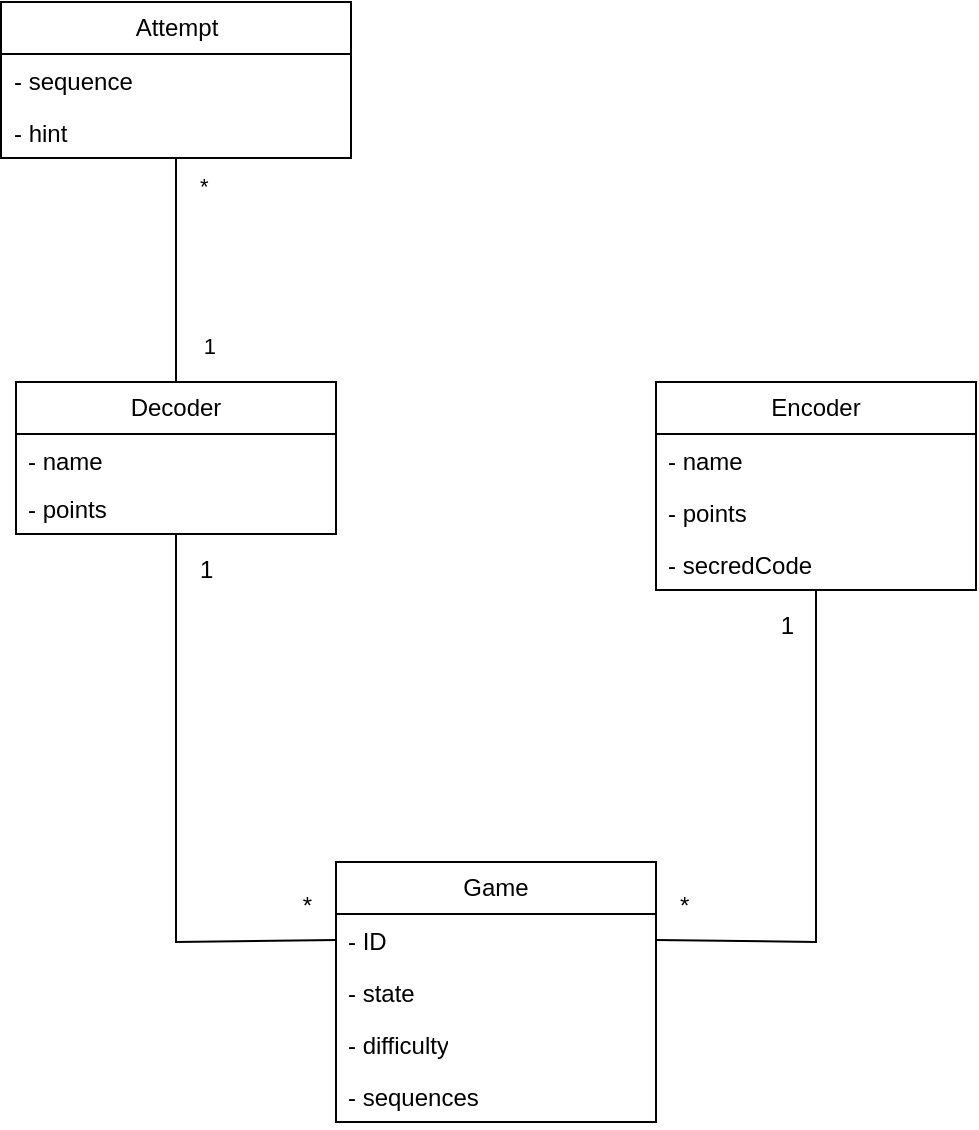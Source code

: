 <mxfile version="22.1.16" type="device" pages="2">
  <diagram id="u_2IftlO7BcHo2XgmVpU" name="main_class">
    <mxGraphModel dx="1434" dy="836" grid="1" gridSize="10" guides="1" tooltips="1" connect="1" arrows="1" fold="1" page="1" pageScale="1" pageWidth="850" pageHeight="1100" math="0" shadow="0">
      <root>
        <mxCell id="0" />
        <mxCell id="1" parent="0" />
        <mxCell id="M4xrblB4g5WBxaB9cq_x-1" value="Encoder" style="swimlane;fontStyle=0;childLayout=stackLayout;horizontal=1;startSize=26;fillColor=none;horizontalStack=0;resizeParent=1;resizeParentMax=0;resizeLast=0;collapsible=1;marginBottom=0;whiteSpace=wrap;html=1;" parent="1" vertex="1">
          <mxGeometry x="520" y="320" width="160" height="104" as="geometry" />
        </mxCell>
        <mxCell id="M4xrblB4g5WBxaB9cq_x-2" value="- name" style="text;strokeColor=none;fillColor=none;align=left;verticalAlign=top;spacingLeft=4;spacingRight=4;overflow=hidden;rotatable=0;points=[[0,0.5],[1,0.5]];portConstraint=eastwest;whiteSpace=wrap;html=1;" parent="M4xrblB4g5WBxaB9cq_x-1" vertex="1">
          <mxGeometry y="26" width="160" height="26" as="geometry" />
        </mxCell>
        <mxCell id="M4xrblB4g5WBxaB9cq_x-3" value="- points" style="text;strokeColor=none;fillColor=none;align=left;verticalAlign=top;spacingLeft=4;spacingRight=4;overflow=hidden;rotatable=0;points=[[0,0.5],[1,0.5]];portConstraint=eastwest;whiteSpace=wrap;html=1;" parent="M4xrblB4g5WBxaB9cq_x-1" vertex="1">
          <mxGeometry y="52" width="160" height="26" as="geometry" />
        </mxCell>
        <mxCell id="M4xrblB4g5WBxaB9cq_x-4" value="- secredCode" style="text;strokeColor=none;fillColor=none;align=left;verticalAlign=top;spacingLeft=4;spacingRight=4;overflow=hidden;rotatable=0;points=[[0,0.5],[1,0.5]];portConstraint=eastwest;whiteSpace=wrap;html=1;" parent="M4xrblB4g5WBxaB9cq_x-1" vertex="1">
          <mxGeometry y="78" width="160" height="26" as="geometry" />
        </mxCell>
        <mxCell id="M4xrblB4g5WBxaB9cq_x-5" value="Decoder" style="swimlane;fontStyle=0;childLayout=stackLayout;horizontal=1;startSize=26;fillColor=none;horizontalStack=0;resizeParent=1;resizeParentMax=0;resizeLast=0;collapsible=1;marginBottom=0;whiteSpace=wrap;html=1;" parent="1" vertex="1">
          <mxGeometry x="200" y="320" width="160" height="76" as="geometry" />
        </mxCell>
        <mxCell id="M4xrblB4g5WBxaB9cq_x-6" value="- name" style="text;strokeColor=none;fillColor=none;align=left;verticalAlign=top;spacingLeft=4;spacingRight=4;overflow=hidden;rotatable=0;points=[[0,0.5],[1,0.5]];portConstraint=eastwest;whiteSpace=wrap;html=1;" parent="M4xrblB4g5WBxaB9cq_x-5" vertex="1">
          <mxGeometry y="26" width="160" height="24" as="geometry" />
        </mxCell>
        <mxCell id="M4xrblB4g5WBxaB9cq_x-7" value="- points" style="text;strokeColor=none;fillColor=none;align=left;verticalAlign=top;spacingLeft=4;spacingRight=4;overflow=hidden;rotatable=0;points=[[0,0.5],[1,0.5]];portConstraint=eastwest;whiteSpace=wrap;html=1;" parent="M4xrblB4g5WBxaB9cq_x-5" vertex="1">
          <mxGeometry y="50" width="160" height="26" as="geometry" />
        </mxCell>
        <mxCell id="M4xrblB4g5WBxaB9cq_x-9" value="Game" style="swimlane;fontStyle=0;childLayout=stackLayout;horizontal=1;startSize=26;fillColor=none;horizontalStack=0;resizeParent=1;resizeParentMax=0;resizeLast=0;collapsible=1;marginBottom=0;whiteSpace=wrap;html=1;" parent="1" vertex="1">
          <mxGeometry x="360" y="560" width="160" height="130" as="geometry" />
        </mxCell>
        <mxCell id="M4xrblB4g5WBxaB9cq_x-10" value="- ID" style="text;strokeColor=none;fillColor=none;align=left;verticalAlign=top;spacingLeft=4;spacingRight=4;overflow=hidden;rotatable=0;points=[[0,0.5],[1,0.5]];portConstraint=eastwest;whiteSpace=wrap;html=1;" parent="M4xrblB4g5WBxaB9cq_x-9" vertex="1">
          <mxGeometry y="26" width="160" height="26" as="geometry" />
        </mxCell>
        <mxCell id="M4xrblB4g5WBxaB9cq_x-11" value="- state" style="text;strokeColor=none;fillColor=none;align=left;verticalAlign=top;spacingLeft=4;spacingRight=4;overflow=hidden;rotatable=0;points=[[0,0.5],[1,0.5]];portConstraint=eastwest;whiteSpace=wrap;html=1;" parent="M4xrblB4g5WBxaB9cq_x-9" vertex="1">
          <mxGeometry y="52" width="160" height="26" as="geometry" />
        </mxCell>
        <mxCell id="Z6eYnivgh-2TaofB75U0-2" value="- difficulty" style="text;strokeColor=none;fillColor=none;align=left;verticalAlign=top;spacingLeft=4;spacingRight=4;overflow=hidden;rotatable=0;points=[[0,0.5],[1,0.5]];portConstraint=eastwest;whiteSpace=wrap;html=1;" parent="M4xrblB4g5WBxaB9cq_x-9" vertex="1">
          <mxGeometry y="78" width="160" height="26" as="geometry" />
        </mxCell>
        <mxCell id="3QMlb2VVYqPLBX-GX4cm-1" value="- sequences" style="text;strokeColor=none;fillColor=none;align=left;verticalAlign=top;spacingLeft=4;spacingRight=4;overflow=hidden;rotatable=0;points=[[0,0.5],[1,0.5]];portConstraint=eastwest;whiteSpace=wrap;html=1;" vertex="1" parent="M4xrblB4g5WBxaB9cq_x-9">
          <mxGeometry y="104" width="160" height="26" as="geometry" />
        </mxCell>
        <mxCell id="M4xrblB4g5WBxaB9cq_x-15" value="" style="endArrow=none;html=1;rounded=0;entryX=0;entryY=0.5;entryDx=0;entryDy=0;" parent="1" source="M4xrblB4g5WBxaB9cq_x-5" target="M4xrblB4g5WBxaB9cq_x-10" edge="1">
          <mxGeometry relative="1" as="geometry">
            <mxPoint x="325" y="600" as="sourcePoint" />
            <mxPoint x="485" y="600" as="targetPoint" />
            <Array as="points">
              <mxPoint x="280" y="600" />
            </Array>
          </mxGeometry>
        </mxCell>
        <mxCell id="M4xrblB4g5WBxaB9cq_x-16" value="1" style="resizable=0;html=1;whiteSpace=wrap;align=left;verticalAlign=bottom;" parent="M4xrblB4g5WBxaB9cq_x-15" connectable="0" vertex="1">
          <mxGeometry x="-1" relative="1" as="geometry">
            <mxPoint x="10" y="26" as="offset" />
          </mxGeometry>
        </mxCell>
        <mxCell id="M4xrblB4g5WBxaB9cq_x-17" value="*" style="resizable=0;html=1;whiteSpace=wrap;align=right;verticalAlign=bottom;" parent="M4xrblB4g5WBxaB9cq_x-15" connectable="0" vertex="1">
          <mxGeometry x="1" relative="1" as="geometry">
            <mxPoint x="-10" y="-9" as="offset" />
          </mxGeometry>
        </mxCell>
        <mxCell id="M4xrblB4g5WBxaB9cq_x-18" value="" style="endArrow=none;html=1;rounded=0;exitX=1;exitY=0.5;exitDx=0;exitDy=0;" parent="1" source="M4xrblB4g5WBxaB9cq_x-10" target="M4xrblB4g5WBxaB9cq_x-1" edge="1">
          <mxGeometry relative="1" as="geometry">
            <mxPoint x="325" y="600" as="sourcePoint" />
            <mxPoint x="485" y="600" as="targetPoint" />
            <Array as="points">
              <mxPoint x="600" y="600" />
            </Array>
          </mxGeometry>
        </mxCell>
        <mxCell id="M4xrblB4g5WBxaB9cq_x-19" value="*" style="resizable=0;html=1;whiteSpace=wrap;align=left;verticalAlign=bottom;" parent="M4xrblB4g5WBxaB9cq_x-18" connectable="0" vertex="1">
          <mxGeometry x="-1" relative="1" as="geometry">
            <mxPoint x="10" y="-9" as="offset" />
          </mxGeometry>
        </mxCell>
        <mxCell id="M4xrblB4g5WBxaB9cq_x-20" value="1" style="resizable=0;html=1;whiteSpace=wrap;align=right;verticalAlign=bottom;" parent="M4xrblB4g5WBxaB9cq_x-18" connectable="0" vertex="1">
          <mxGeometry x="1" relative="1" as="geometry">
            <mxPoint x="-10" y="26" as="offset" />
          </mxGeometry>
        </mxCell>
        <mxCell id="Z6eYnivgh-2TaofB75U0-3" value="Attempt" style="swimlane;fontStyle=0;childLayout=stackLayout;horizontal=1;startSize=26;fillColor=none;horizontalStack=0;resizeParent=1;resizeParentMax=0;resizeLast=0;collapsible=1;marginBottom=0;whiteSpace=wrap;html=1;" parent="1" vertex="1">
          <mxGeometry x="192.5" y="130" width="175" height="78" as="geometry" />
        </mxCell>
        <mxCell id="Z6eYnivgh-2TaofB75U0-4" value="- sequence" style="text;strokeColor=none;fillColor=none;align=left;verticalAlign=top;spacingLeft=4;spacingRight=4;overflow=hidden;rotatable=0;points=[[0,0.5],[1,0.5]];portConstraint=eastwest;whiteSpace=wrap;html=1;" parent="Z6eYnivgh-2TaofB75U0-3" vertex="1">
          <mxGeometry y="26" width="175" height="26" as="geometry" />
        </mxCell>
        <mxCell id="Z6eYnivgh-2TaofB75U0-5" value="- hint" style="text;strokeColor=none;fillColor=none;align=left;verticalAlign=top;spacingLeft=4;spacingRight=4;overflow=hidden;rotatable=0;points=[[0,0.5],[1,0.5]];portConstraint=eastwest;whiteSpace=wrap;html=1;" parent="Z6eYnivgh-2TaofB75U0-3" vertex="1">
          <mxGeometry y="52" width="175" height="26" as="geometry" />
        </mxCell>
        <mxCell id="Z6eYnivgh-2TaofB75U0-7" value="" style="endArrow=none;html=1;edgeStyle=orthogonalEdgeStyle;rounded=0;entryX=0.5;entryY=0;entryDx=0;entryDy=0;" parent="1" source="Z6eYnivgh-2TaofB75U0-3" target="M4xrblB4g5WBxaB9cq_x-5" edge="1">
          <mxGeometry relative="1" as="geometry">
            <mxPoint x="320" y="430" as="sourcePoint" />
            <mxPoint x="480" y="430" as="targetPoint" />
          </mxGeometry>
        </mxCell>
        <mxCell id="Z6eYnivgh-2TaofB75U0-8" value="*" style="edgeLabel;resizable=0;html=1;align=left;verticalAlign=bottom;" parent="Z6eYnivgh-2TaofB75U0-7" connectable="0" vertex="1">
          <mxGeometry x="-1" relative="1" as="geometry">
            <mxPoint x="10" y="22" as="offset" />
          </mxGeometry>
        </mxCell>
        <mxCell id="Z6eYnivgh-2TaofB75U0-9" value="1" style="edgeLabel;resizable=0;html=1;align=right;verticalAlign=bottom;" parent="Z6eYnivgh-2TaofB75U0-7" connectable="0" vertex="1">
          <mxGeometry x="1" relative="1" as="geometry">
            <mxPoint x="20" y="-10" as="offset" />
          </mxGeometry>
        </mxCell>
      </root>
    </mxGraphModel>
  </diagram>
  <diagram id="C5RBs43oDa-KdzZeNtuy" name="Page-1">
    <mxGraphModel dx="3628" dy="1838" grid="1" gridSize="10" guides="1" tooltips="1" connect="1" arrows="1" fold="1" page="1" pageScale="1" pageWidth="827" pageHeight="1169" math="0" shadow="0">
      <root>
        <mxCell id="WIyWlLk6GJQsqaUBKTNV-0" />
        <mxCell id="WIyWlLk6GJQsqaUBKTNV-1" parent="WIyWlLk6GJQsqaUBKTNV-0" />
        <mxCell id="bCA4lGiRR6grdfDmBy-x-31" value="Player (abstract)" style="swimlane;fontStyle=1;align=center;verticalAlign=top;childLayout=stackLayout;horizontal=1;startSize=26;horizontalStack=0;resizeParent=1;resizeParentMax=0;resizeLast=0;collapsible=1;marginBottom=0;whiteSpace=wrap;html=1;" parent="WIyWlLk6GJQsqaUBKTNV-1" vertex="1">
          <mxGeometry x="-833" y="350" width="160" height="190" as="geometry" />
        </mxCell>
        <mxCell id="bCA4lGiRR6grdfDmBy-x-32" value="- name: String" style="text;strokeColor=none;fillColor=none;align=left;verticalAlign=top;spacingLeft=4;spacingRight=4;overflow=hidden;rotatable=0;points=[[0,0.5],[1,0.5]];portConstraint=eastwest;whiteSpace=wrap;html=1;" parent="bCA4lGiRR6grdfDmBy-x-31" vertex="1">
          <mxGeometry y="26" width="160" height="26" as="geometry" />
        </mxCell>
        <mxCell id="bCA4lGiRR6grdfDmBy-x-35" value="- points: int" style="text;strokeColor=none;fillColor=none;align=left;verticalAlign=top;spacingLeft=4;spacingRight=4;overflow=hidden;rotatable=0;points=[[0,0.5],[1,0.5]];portConstraint=eastwest;whiteSpace=wrap;html=1;" parent="bCA4lGiRR6grdfDmBy-x-31" vertex="1">
          <mxGeometry y="52" width="160" height="26" as="geometry" />
        </mxCell>
        <mxCell id="bCA4lGiRR6grdfDmBy-x-33" value="" style="line;strokeWidth=1;fillColor=none;align=left;verticalAlign=middle;spacingTop=-1;spacingLeft=3;spacingRight=3;rotatable=0;labelPosition=right;points=[];portConstraint=eastwest;strokeColor=inherit;" parent="bCA4lGiRR6grdfDmBy-x-31" vertex="1">
          <mxGeometry y="78" width="160" height="8" as="geometry" />
        </mxCell>
        <mxCell id="bCA4lGiRR6grdfDmBy-x-34" value="+ setName(String): void" style="text;strokeColor=none;fillColor=none;align=left;verticalAlign=top;spacingLeft=4;spacingRight=4;overflow=hidden;rotatable=0;points=[[0,0.5],[1,0.5]];portConstraint=eastwest;whiteSpace=wrap;html=1;" parent="bCA4lGiRR6grdfDmBy-x-31" vertex="1">
          <mxGeometry y="86" width="160" height="26" as="geometry" />
        </mxCell>
        <mxCell id="bCA4lGiRR6grdfDmBy-x-36" value="+ getName(): String" style="text;strokeColor=none;fillColor=none;align=left;verticalAlign=top;spacingLeft=4;spacingRight=4;overflow=hidden;rotatable=0;points=[[0,0.5],[1,0.5]];portConstraint=eastwest;whiteSpace=wrap;html=1;" parent="bCA4lGiRR6grdfDmBy-x-31" vertex="1">
          <mxGeometry y="112" width="160" height="26" as="geometry" />
        </mxCell>
        <mxCell id="9f9jRmOfhNBoXoYCQpTa-0" value="+ addPoint(): void" style="text;strokeColor=none;fillColor=none;align=left;verticalAlign=top;spacingLeft=4;spacingRight=4;overflow=hidden;rotatable=0;points=[[0,0.5],[1,0.5]];portConstraint=eastwest;whiteSpace=wrap;html=1;" parent="bCA4lGiRR6grdfDmBy-x-31" vertex="1">
          <mxGeometry y="138" width="160" height="26" as="geometry" />
        </mxCell>
        <mxCell id="9f9jRmOfhNBoXoYCQpTa-1" value="+ getPoint(): int" style="text;strokeColor=none;fillColor=none;align=left;verticalAlign=top;spacingLeft=4;spacingRight=4;overflow=hidden;rotatable=0;points=[[0,0.5],[1,0.5]];portConstraint=eastwest;whiteSpace=wrap;html=1;" parent="bCA4lGiRR6grdfDmBy-x-31" vertex="1">
          <mxGeometry y="164" width="160" height="26" as="geometry" />
        </mxCell>
        <mxCell id="9f9jRmOfhNBoXoYCQpTa-2" value="Encoder" style="swimlane;fontStyle=1;align=center;verticalAlign=top;childLayout=stackLayout;horizontal=1;startSize=26;horizontalStack=0;resizeParent=1;resizeParentMax=0;resizeLast=0;collapsible=1;marginBottom=0;whiteSpace=wrap;html=1;" parent="WIyWlLk6GJQsqaUBKTNV-1" vertex="1">
          <mxGeometry x="-1060" y="610" width="280" height="150" as="geometry" />
        </mxCell>
        <mxCell id="9f9jRmOfhNBoXoYCQpTa-3" value="- secretCode: Arraylist&amp;lt;Color&amp;gt;" style="text;strokeColor=none;fillColor=none;align=left;verticalAlign=top;spacingLeft=4;spacingRight=4;overflow=hidden;rotatable=0;points=[[0,0.5],[1,0.5]];portConstraint=eastwest;whiteSpace=wrap;html=1;" parent="9f9jRmOfhNBoXoYCQpTa-2" vertex="1">
          <mxGeometry y="26" width="280" height="26" as="geometry" />
        </mxCell>
        <mxCell id="9f9jRmOfhNBoXoYCQpTa-5" value="" style="line;strokeWidth=1;fillColor=none;align=left;verticalAlign=middle;spacingTop=-1;spacingLeft=3;spacingRight=3;rotatable=0;labelPosition=right;points=[];portConstraint=eastwest;strokeColor=inherit;" parent="9f9jRmOfhNBoXoYCQpTa-2" vertex="1">
          <mxGeometry y="52" width="280" height="8" as="geometry" />
        </mxCell>
        <mxCell id="9f9jRmOfhNBoXoYCQpTa-9" value="+ setSecretCode(Arraylist&amp;lt;Color&amp;gt;): void" style="text;strokeColor=none;fillColor=none;align=left;verticalAlign=top;spacingLeft=4;spacingRight=4;overflow=hidden;rotatable=0;points=[[0,0.5],[1,0.5]];portConstraint=eastwest;whiteSpace=wrap;html=1;" parent="9f9jRmOfhNBoXoYCQpTa-2" vertex="1">
          <mxGeometry y="60" width="280" height="30" as="geometry" />
        </mxCell>
        <mxCell id="9f9jRmOfhNBoXoYCQpTa-10" value="+ getSecretCode(): Arraylist&amp;lt;Color&amp;gt;" style="text;strokeColor=none;fillColor=none;align=left;verticalAlign=top;spacingLeft=4;spacingRight=4;overflow=hidden;rotatable=0;points=[[0,0.5],[1,0.5]];portConstraint=eastwest;whiteSpace=wrap;html=1;" parent="9f9jRmOfhNBoXoYCQpTa-2" vertex="1">
          <mxGeometry y="90" width="280" height="30" as="geometry" />
        </mxCell>
        <mxCell id="9f9jRmOfhNBoXoYCQpTa-11" value="+ getColorFromSecretCode(int index): Color" style="text;strokeColor=none;fillColor=none;align=left;verticalAlign=top;spacingLeft=4;spacingRight=4;overflow=hidden;rotatable=0;points=[[0,0.5],[1,0.5]];portConstraint=eastwest;whiteSpace=wrap;html=1;" parent="9f9jRmOfhNBoXoYCQpTa-2" vertex="1">
          <mxGeometry y="120" width="280" height="30" as="geometry" />
        </mxCell>
        <mxCell id="9f9jRmOfhNBoXoYCQpTa-12" value="Decoder" style="swimlane;fontStyle=1;align=center;verticalAlign=top;childLayout=stackLayout;horizontal=1;startSize=26;horizontalStack=0;resizeParent=1;resizeParentMax=0;resizeLast=0;collapsible=1;marginBottom=0;whiteSpace=wrap;html=1;" parent="WIyWlLk6GJQsqaUBKTNV-1" vertex="1">
          <mxGeometry x="-740" y="610" width="370" height="240" as="geometry" />
        </mxCell>
        <mxCell id="9f9jRmOfhNBoXoYCQpTa-13" value="- sequences: Arraylist&amp;lt;Arraylist&amp;lt;Color&amp;gt;&amp;gt;" style="text;strokeColor=none;fillColor=none;align=left;verticalAlign=top;spacingLeft=4;spacingRight=4;overflow=hidden;rotatable=0;points=[[0,0.5],[1,0.5]];portConstraint=eastwest;whiteSpace=wrap;html=1;" parent="9f9jRmOfhNBoXoYCQpTa-12" vertex="1">
          <mxGeometry y="26" width="370" height="26" as="geometry" />
        </mxCell>
        <mxCell id="9f9jRmOfhNBoXoYCQpTa-14" value="" style="line;strokeWidth=1;fillColor=none;align=left;verticalAlign=middle;spacingTop=-1;spacingLeft=3;spacingRight=3;rotatable=0;labelPosition=right;points=[];portConstraint=eastwest;strokeColor=inherit;" parent="9f9jRmOfhNBoXoYCQpTa-12" vertex="1">
          <mxGeometry y="52" width="370" height="8" as="geometry" />
        </mxCell>
        <mxCell id="9f9jRmOfhNBoXoYCQpTa-15" value="+ setSequences(Arraylist&amp;lt;&amp;gt;): void" style="text;strokeColor=none;fillColor=none;align=left;verticalAlign=top;spacingLeft=4;spacingRight=4;overflow=hidden;rotatable=0;points=[[0,0.5],[1,0.5]];portConstraint=eastwest;whiteSpace=wrap;html=1;" parent="9f9jRmOfhNBoXoYCQpTa-12" vertex="1">
          <mxGeometry y="60" width="370" height="30" as="geometry" />
        </mxCell>
        <mxCell id="9f9jRmOfhNBoXoYCQpTa-16" value="+ setSequence(Arraylist&amp;lt;&amp;gt;): void" style="text;strokeColor=none;fillColor=none;align=left;verticalAlign=top;spacingLeft=4;spacingRight=4;overflow=hidden;rotatable=0;points=[[0,0.5],[1,0.5]];portConstraint=eastwest;whiteSpace=wrap;html=1;" parent="9f9jRmOfhNBoXoYCQpTa-12" vertex="1">
          <mxGeometry y="90" width="370" height="30" as="geometry" />
        </mxCell>
        <mxCell id="9f9jRmOfhNBoXoYCQpTa-17" value="+ getSequences(): Arraylist&amp;lt;&amp;gt;" style="text;strokeColor=none;fillColor=none;align=left;verticalAlign=top;spacingLeft=4;spacingRight=4;overflow=hidden;rotatable=0;points=[[0,0.5],[1,0.5]];portConstraint=eastwest;whiteSpace=wrap;html=1;" parent="9f9jRmOfhNBoXoYCQpTa-12" vertex="1">
          <mxGeometry y="120" width="370" height="30" as="geometry" />
        </mxCell>
        <mxCell id="9f9jRmOfhNBoXoYCQpTa-18" value="+ getSequence(): Arraylist&amp;lt;&amp;gt;" style="text;strokeColor=none;fillColor=none;align=left;verticalAlign=top;spacingLeft=4;spacingRight=4;overflow=hidden;rotatable=0;points=[[0,0.5],[1,0.5]];portConstraint=eastwest;whiteSpace=wrap;html=1;" parent="9f9jRmOfhNBoXoYCQpTa-12" vertex="1">
          <mxGeometry y="150" width="370" height="30" as="geometry" />
        </mxCell>
        <mxCell id="9f9jRmOfhNBoXoYCQpTa-19" value="+ getColorFromSequence(int sequenceIndex, int colorIndex): Color" style="text;strokeColor=none;fillColor=none;align=left;verticalAlign=top;spacingLeft=4;spacingRight=4;overflow=hidden;rotatable=0;points=[[0,0.5],[1,0.5]];portConstraint=eastwest;whiteSpace=wrap;html=1;" parent="9f9jRmOfhNBoXoYCQpTa-12" vertex="1">
          <mxGeometry y="180" width="370" height="30" as="geometry" />
        </mxCell>
        <mxCell id="9f9jRmOfhNBoXoYCQpTa-216" value="+ clearSequences(): void" style="text;strokeColor=none;fillColor=none;align=left;verticalAlign=top;spacingLeft=4;spacingRight=4;overflow=hidden;rotatable=0;points=[[0,0.5],[1,0.5]];portConstraint=eastwest;whiteSpace=wrap;html=1;" parent="9f9jRmOfhNBoXoYCQpTa-12" vertex="1">
          <mxGeometry y="210" width="370" height="30" as="geometry" />
        </mxCell>
        <mxCell id="9f9jRmOfhNBoXoYCQpTa-20" value="AutoEncoderModel" style="swimlane;fontStyle=1;align=center;verticalAlign=top;childLayout=stackLayout;horizontal=1;startSize=26;horizontalStack=0;resizeParent=1;resizeParentMax=0;resizeLast=0;collapsible=1;marginBottom=0;whiteSpace=wrap;html=1;" parent="WIyWlLk6GJQsqaUBKTNV-1" vertex="1">
          <mxGeometry x="-1060" y="900" width="280" height="120" as="geometry" />
        </mxCell>
        <mxCell id="9f9jRmOfhNBoXoYCQpTa-21" value="- encoder: Encoder" style="text;strokeColor=none;fillColor=none;align=left;verticalAlign=top;spacingLeft=4;spacingRight=4;overflow=hidden;rotatable=0;points=[[0,0.5],[1,0.5]];portConstraint=eastwest;whiteSpace=wrap;html=1;" parent="9f9jRmOfhNBoXoYCQpTa-20" vertex="1">
          <mxGeometry y="26" width="280" height="26" as="geometry" />
        </mxCell>
        <mxCell id="9f9jRmOfhNBoXoYCQpTa-22" value="" style="line;strokeWidth=1;fillColor=none;align=left;verticalAlign=middle;spacingTop=-1;spacingLeft=3;spacingRight=3;rotatable=0;labelPosition=right;points=[];portConstraint=eastwest;strokeColor=inherit;" parent="9f9jRmOfhNBoXoYCQpTa-20" vertex="1">
          <mxGeometry y="52" width="280" height="8" as="geometry" />
        </mxCell>
        <mxCell id="9f9jRmOfhNBoXoYCQpTa-23" value="+ getEncoder(): Encoder" style="text;strokeColor=none;fillColor=none;align=left;verticalAlign=top;spacingLeft=4;spacingRight=4;overflow=hidden;rotatable=0;points=[[0,0.5],[1,0.5]];portConstraint=eastwest;whiteSpace=wrap;html=1;" parent="9f9jRmOfhNBoXoYCQpTa-20" vertex="1">
          <mxGeometry y="60" width="280" height="30" as="geometry" />
        </mxCell>
        <mxCell id="9f9jRmOfhNBoXoYCQpTa-24" value="+ randomGenerateSecretCode(): void" style="text;strokeColor=none;fillColor=none;align=left;verticalAlign=top;spacingLeft=4;spacingRight=4;overflow=hidden;rotatable=0;points=[[0,0.5],[1,0.5]];portConstraint=eastwest;whiteSpace=wrap;html=1;" parent="9f9jRmOfhNBoXoYCQpTa-20" vertex="1">
          <mxGeometry y="90" width="280" height="30" as="geometry" />
        </mxCell>
        <mxCell id="9f9jRmOfhNBoXoYCQpTa-31" value="Extends" style="endArrow=block;endSize=16;endFill=0;html=1;rounded=0;exitX=0.5;exitY=0;exitDx=0;exitDy=0;" parent="WIyWlLk6GJQsqaUBKTNV-1" source="9f9jRmOfhNBoXoYCQpTa-2" target="bCA4lGiRR6grdfDmBy-x-31" edge="1">
          <mxGeometry width="160" relative="1" as="geometry">
            <mxPoint x="-940" y="527" as="sourcePoint" />
            <mxPoint x="-690" y="580" as="targetPoint" />
            <Array as="points">
              <mxPoint x="-920" y="445" />
            </Array>
          </mxGeometry>
        </mxCell>
        <mxCell id="9f9jRmOfhNBoXoYCQpTa-32" value="Extends" style="endArrow=block;endSize=16;endFill=0;html=1;rounded=0;exitX=0.5;exitY=0;exitDx=0;exitDy=0;" parent="WIyWlLk6GJQsqaUBKTNV-1" source="9f9jRmOfhNBoXoYCQpTa-12" target="bCA4lGiRR6grdfDmBy-x-31" edge="1">
          <mxGeometry width="160" relative="1" as="geometry">
            <mxPoint x="-750" y="600" as="sourcePoint" />
            <mxPoint x="-590" y="600" as="targetPoint" />
            <Array as="points">
              <mxPoint x="-555" y="445" />
            </Array>
          </mxGeometry>
        </mxCell>
        <mxCell id="9f9jRmOfhNBoXoYCQpTa-33" value="Use" style="endArrow=open;endSize=12;dashed=1;html=1;rounded=0;exitX=0.5;exitY=0;exitDx=0;exitDy=0;" parent="WIyWlLk6GJQsqaUBKTNV-1" source="9f9jRmOfhNBoXoYCQpTa-20" edge="1">
          <mxGeometry width="160" relative="1" as="geometry">
            <mxPoint x="-990" y="810" as="sourcePoint" />
            <mxPoint x="-920" y="760" as="targetPoint" />
          </mxGeometry>
        </mxCell>
        <mxCell id="9f9jRmOfhNBoXoYCQpTa-35" value="DecoderModel" style="swimlane;fontStyle=1;align=center;verticalAlign=top;childLayout=stackLayout;horizontal=1;startSize=26;horizontalStack=0;resizeParent=1;resizeParentMax=0;resizeLast=0;collapsible=1;marginBottom=0;whiteSpace=wrap;html=1;" parent="WIyWlLk6GJQsqaUBKTNV-1" vertex="1">
          <mxGeometry x="-695" y="900" width="280" height="120" as="geometry" />
        </mxCell>
        <mxCell id="9f9jRmOfhNBoXoYCQpTa-36" value="- decoder: Decoder" style="text;strokeColor=none;fillColor=none;align=left;verticalAlign=top;spacingLeft=4;spacingRight=4;overflow=hidden;rotatable=0;points=[[0,0.5],[1,0.5]];portConstraint=eastwest;whiteSpace=wrap;html=1;" parent="9f9jRmOfhNBoXoYCQpTa-35" vertex="1">
          <mxGeometry y="26" width="280" height="26" as="geometry" />
        </mxCell>
        <mxCell id="9f9jRmOfhNBoXoYCQpTa-37" value="" style="line;strokeWidth=1;fillColor=none;align=left;verticalAlign=middle;spacingTop=-1;spacingLeft=3;spacingRight=3;rotatable=0;labelPosition=right;points=[];portConstraint=eastwest;strokeColor=inherit;" parent="9f9jRmOfhNBoXoYCQpTa-35" vertex="1">
          <mxGeometry y="52" width="280" height="8" as="geometry" />
        </mxCell>
        <mxCell id="9f9jRmOfhNBoXoYCQpTa-38" value="+ getDecoder(): Decoder" style="text;strokeColor=none;fillColor=none;align=left;verticalAlign=top;spacingLeft=4;spacingRight=4;overflow=hidden;rotatable=0;points=[[0,0.5],[1,0.5]];portConstraint=eastwest;whiteSpace=wrap;html=1;" parent="9f9jRmOfhNBoXoYCQpTa-35" vertex="1">
          <mxGeometry y="60" width="280" height="30" as="geometry" />
        </mxCell>
        <mxCell id="9f9jRmOfhNBoXoYCQpTa-39" value="+ defineNewSequence(): void" style="text;strokeColor=none;fillColor=none;align=left;verticalAlign=top;spacingLeft=4;spacingRight=4;overflow=hidden;rotatable=0;points=[[0,0.5],[1,0.5]];portConstraint=eastwest;whiteSpace=wrap;html=1;" parent="9f9jRmOfhNBoXoYCQpTa-35" vertex="1">
          <mxGeometry y="90" width="280" height="30" as="geometry" />
        </mxCell>
        <mxCell id="9f9jRmOfhNBoXoYCQpTa-40" value="Use" style="endArrow=open;endSize=12;dashed=1;html=1;rounded=0;exitX=0.5;exitY=0;exitDx=0;exitDy=0;" parent="WIyWlLk6GJQsqaUBKTNV-1" source="9f9jRmOfhNBoXoYCQpTa-35" target="9f9jRmOfhNBoXoYCQpTa-12" edge="1">
          <mxGeometry width="160" relative="1" as="geometry">
            <mxPoint x="-800" y="850" as="sourcePoint" />
            <mxPoint x="-560" y="840" as="targetPoint" />
          </mxGeometry>
        </mxCell>
        <mxCell id="9f9jRmOfhNBoXoYCQpTa-41" value="&amp;lt;&amp;lt;Interface&amp;gt;&amp;gt;&lt;br&gt;SequenceGeneration" style="swimlane;fontStyle=1;align=center;verticalAlign=top;childLayout=stackLayout;horizontal=1;startSize=40;horizontalStack=0;resizeParent=1;resizeParentMax=0;resizeLast=0;collapsible=1;marginBottom=0;whiteSpace=wrap;html=1;direction=east;" parent="WIyWlLk6GJQsqaUBKTNV-1" vertex="1">
          <mxGeometry x="-280" y="770" width="220" height="70" as="geometry">
            <mxRectangle x="-740" y="1000" width="150" height="40" as="alternateBounds" />
          </mxGeometry>
        </mxCell>
        <mxCell id="9f9jRmOfhNBoXoYCQpTa-42" value="+ defineNewSequence(): void" style="text;strokeColor=none;fillColor=none;align=left;verticalAlign=top;spacingLeft=4;spacingRight=4;overflow=hidden;rotatable=0;points=[[0,0.5],[1,0.5]];portConstraint=eastwest;whiteSpace=wrap;html=1;" parent="9f9jRmOfhNBoXoYCQpTa-41" vertex="1">
          <mxGeometry y="40" width="220" height="30" as="geometry" />
        </mxCell>
        <mxCell id="9f9jRmOfhNBoXoYCQpTa-43" value="" style="endArrow=block;dashed=1;endFill=0;endSize=12;html=1;rounded=0;exitX=1;exitY=0.5;exitDx=0;exitDy=0;" parent="WIyWlLk6GJQsqaUBKTNV-1" source="9f9jRmOfhNBoXoYCQpTa-38" target="9f9jRmOfhNBoXoYCQpTa-41" edge="1">
          <mxGeometry width="160" relative="1" as="geometry">
            <mxPoint x="-510" y="930" as="sourcePoint" />
            <mxPoint x="-350" y="930" as="targetPoint" />
            <Array as="points">
              <mxPoint x="-170" y="975" />
            </Array>
          </mxGeometry>
        </mxCell>
        <mxCell id="9f9jRmOfhNBoXoYCQpTa-44" value="Game" style="swimlane;fontStyle=1;align=center;verticalAlign=top;childLayout=stackLayout;horizontal=1;startSize=26;horizontalStack=0;resizeParent=1;resizeParentMax=0;resizeLast=0;collapsible=1;marginBottom=0;whiteSpace=wrap;html=1;" parent="WIyWlLk6GJQsqaUBKTNV-1" vertex="1">
          <mxGeometry x="-1790" y="352" width="170" height="346" as="geometry" />
        </mxCell>
        <mxCell id="9f9jRmOfhNBoXoYCQpTa-48" value="- title: String" style="text;strokeColor=none;fillColor=none;align=left;verticalAlign=top;spacingLeft=4;spacingRight=4;overflow=hidden;rotatable=0;points=[[0,0.5],[1,0.5]];portConstraint=eastwest;whiteSpace=wrap;html=1;" parent="9f9jRmOfhNBoXoYCQpTa-44" vertex="1">
          <mxGeometry y="26" width="170" height="26" as="geometry" />
        </mxCell>
        <mxCell id="9f9jRmOfhNBoXoYCQpTa-49" value="- description: String" style="text;strokeColor=none;fillColor=none;align=left;verticalAlign=top;spacingLeft=4;spacingRight=4;overflow=hidden;rotatable=0;points=[[0,0.5],[1,0.5]];portConstraint=eastwest;whiteSpace=wrap;html=1;" parent="9f9jRmOfhNBoXoYCQpTa-44" vertex="1">
          <mxGeometry y="52" width="170" height="26" as="geometry" />
        </mxCell>
        <mxCell id="9f9jRmOfhNBoXoYCQpTa-69" value="- totalAttempts: int" style="text;strokeColor=none;fillColor=none;align=left;verticalAlign=top;spacingLeft=4;spacingRight=4;overflow=hidden;rotatable=0;points=[[0,0.5],[1,0.5]];portConstraint=eastwest;whiteSpace=wrap;html=1;" parent="9f9jRmOfhNBoXoYCQpTa-44" vertex="1">
          <mxGeometry y="78" width="170" height="26" as="geometry" />
        </mxCell>
        <mxCell id="9f9jRmOfhNBoXoYCQpTa-70" value="- attemptN: int" style="text;strokeColor=none;fillColor=none;align=left;verticalAlign=top;spacingLeft=4;spacingRight=4;overflow=hidden;rotatable=0;points=[[0,0.5],[1,0.5]];portConstraint=eastwest;whiteSpace=wrap;html=1;" parent="9f9jRmOfhNBoXoYCQpTa-44" vertex="1">
          <mxGeometry y="104" width="170" height="26" as="geometry" />
        </mxCell>
        <mxCell id="9f9jRmOfhNBoXoYCQpTa-46" value="" style="line;strokeWidth=1;fillColor=none;align=left;verticalAlign=middle;spacingTop=-1;spacingLeft=3;spacingRight=3;rotatable=0;labelPosition=right;points=[];portConstraint=eastwest;strokeColor=inherit;" parent="9f9jRmOfhNBoXoYCQpTa-44" vertex="1">
          <mxGeometry y="130" width="170" height="8" as="geometry" />
        </mxCell>
        <mxCell id="9f9jRmOfhNBoXoYCQpTa-51" value="+ setTitle(String): void" style="text;strokeColor=none;fillColor=none;align=left;verticalAlign=top;spacingLeft=4;spacingRight=4;overflow=hidden;rotatable=0;points=[[0,0.5],[1,0.5]];portConstraint=eastwest;whiteSpace=wrap;html=1;" parent="9f9jRmOfhNBoXoYCQpTa-44" vertex="1">
          <mxGeometry y="138" width="170" height="26" as="geometry" />
        </mxCell>
        <mxCell id="9f9jRmOfhNBoXoYCQpTa-52" value="+ getTitle(): String" style="text;strokeColor=none;fillColor=none;align=left;verticalAlign=top;spacingLeft=4;spacingRight=4;overflow=hidden;rotatable=0;points=[[0,0.5],[1,0.5]];portConstraint=eastwest;whiteSpace=wrap;html=1;" parent="9f9jRmOfhNBoXoYCQpTa-44" vertex="1">
          <mxGeometry y="164" width="170" height="26" as="geometry" />
        </mxCell>
        <mxCell id="9f9jRmOfhNBoXoYCQpTa-53" value="+ setDescription(String): void" style="text;strokeColor=none;fillColor=none;align=left;verticalAlign=top;spacingLeft=4;spacingRight=4;overflow=hidden;rotatable=0;points=[[0,0.5],[1,0.5]];portConstraint=eastwest;whiteSpace=wrap;html=1;" parent="9f9jRmOfhNBoXoYCQpTa-44" vertex="1">
          <mxGeometry y="190" width="170" height="26" as="geometry" />
        </mxCell>
        <mxCell id="9f9jRmOfhNBoXoYCQpTa-54" value="+ getDescription(): String" style="text;strokeColor=none;fillColor=none;align=left;verticalAlign=top;spacingLeft=4;spacingRight=4;overflow=hidden;rotatable=0;points=[[0,0.5],[1,0.5]];portConstraint=eastwest;whiteSpace=wrap;html=1;" parent="9f9jRmOfhNBoXoYCQpTa-44" vertex="1">
          <mxGeometry y="216" width="170" height="26" as="geometry" />
        </mxCell>
        <mxCell id="9f9jRmOfhNBoXoYCQpTa-71" value="+ setTotalAttempt(int): void" style="text;strokeColor=none;fillColor=none;align=left;verticalAlign=top;spacingLeft=4;spacingRight=4;overflow=hidden;rotatable=0;points=[[0,0.5],[1,0.5]];portConstraint=eastwest;whiteSpace=wrap;html=1;" parent="9f9jRmOfhNBoXoYCQpTa-44" vertex="1">
          <mxGeometry y="242" width="170" height="26" as="geometry" />
        </mxCell>
        <mxCell id="9f9jRmOfhNBoXoYCQpTa-72" value="+ getTotalAttempt(): int" style="text;strokeColor=none;fillColor=none;align=left;verticalAlign=top;spacingLeft=4;spacingRight=4;overflow=hidden;rotatable=0;points=[[0,0.5],[1,0.5]];portConstraint=eastwest;whiteSpace=wrap;html=1;" parent="9f9jRmOfhNBoXoYCQpTa-44" vertex="1">
          <mxGeometry y="268" width="170" height="26" as="geometry" />
        </mxCell>
        <mxCell id="9f9jRmOfhNBoXoYCQpTa-73" value="+ setAttemptN(int): void" style="text;strokeColor=none;fillColor=none;align=left;verticalAlign=top;spacingLeft=4;spacingRight=4;overflow=hidden;rotatable=0;points=[[0,0.5],[1,0.5]];portConstraint=eastwest;whiteSpace=wrap;html=1;" parent="9f9jRmOfhNBoXoYCQpTa-44" vertex="1">
          <mxGeometry y="294" width="170" height="26" as="geometry" />
        </mxCell>
        <mxCell id="9f9jRmOfhNBoXoYCQpTa-74" value="+ getAttemptN(): int" style="text;strokeColor=none;fillColor=none;align=left;verticalAlign=top;spacingLeft=4;spacingRight=4;overflow=hidden;rotatable=0;points=[[0,0.5],[1,0.5]];portConstraint=eastwest;whiteSpace=wrap;html=1;" parent="9f9jRmOfhNBoXoYCQpTa-44" vertex="1">
          <mxGeometry y="320" width="170" height="26" as="geometry" />
        </mxCell>
        <mxCell id="9f9jRmOfhNBoXoYCQpTa-55" value="GameModel" style="swimlane;fontStyle=1;align=center;verticalAlign=top;childLayout=stackLayout;horizontal=1;startSize=26;horizontalStack=0;resizeParent=1;resizeParentMax=0;resizeLast=0;collapsible=1;marginBottom=0;whiteSpace=wrap;html=1;" parent="WIyWlLk6GJQsqaUBKTNV-1" vertex="1">
          <mxGeometry x="-1800" y="838" width="310" height="164" as="geometry" />
        </mxCell>
        <mxCell id="9f9jRmOfhNBoXoYCQpTa-56" value="- game: Game" style="text;strokeColor=none;fillColor=none;align=left;verticalAlign=top;spacingLeft=4;spacingRight=4;overflow=hidden;rotatable=0;points=[[0,0.5],[1,0.5]];portConstraint=eastwest;whiteSpace=wrap;html=1;" parent="9f9jRmOfhNBoXoYCQpTa-55" vertex="1">
          <mxGeometry y="26" width="310" height="26" as="geometry" />
        </mxCell>
        <mxCell id="9f9jRmOfhNBoXoYCQpTa-143" value="- hints: NumberHintsStorage" style="text;strokeColor=none;fillColor=none;align=left;verticalAlign=top;spacingLeft=4;spacingRight=4;overflow=hidden;rotatable=0;points=[[0,0.5],[1,0.5]];portConstraint=eastwest;whiteSpace=wrap;html=1;" parent="9f9jRmOfhNBoXoYCQpTa-55" vertex="1">
          <mxGeometry y="52" width="310" height="26" as="geometry" />
        </mxCell>
        <mxCell id="9f9jRmOfhNBoXoYCQpTa-58" value="" style="line;strokeWidth=1;fillColor=none;align=left;verticalAlign=middle;spacingTop=-1;spacingLeft=3;spacingRight=3;rotatable=0;labelPosition=right;points=[];portConstraint=eastwest;strokeColor=inherit;" parent="9f9jRmOfhNBoXoYCQpTa-55" vertex="1">
          <mxGeometry y="78" width="310" height="8" as="geometry" />
        </mxCell>
        <mxCell id="9f9jRmOfhNBoXoYCQpTa-62" value="+ getGame(): Game" style="text;strokeColor=none;fillColor=none;align=left;verticalAlign=top;spacingLeft=4;spacingRight=4;overflow=hidden;rotatable=0;points=[[0,0.5],[1,0.5]];portConstraint=eastwest;whiteSpace=wrap;html=1;" parent="9f9jRmOfhNBoXoYCQpTa-55" vertex="1">
          <mxGeometry y="86" width="310" height="26" as="geometry" />
        </mxCell>
        <mxCell id="9f9jRmOfhNBoXoYCQpTa-75" value="+ nextAttempt(): void" style="text;strokeColor=none;fillColor=none;align=left;verticalAlign=top;spacingLeft=4;spacingRight=4;overflow=hidden;rotatable=0;points=[[0,0.5],[1,0.5]];portConstraint=eastwest;whiteSpace=wrap;html=1;" parent="9f9jRmOfhNBoXoYCQpTa-55" vertex="1">
          <mxGeometry y="112" width="310" height="26" as="geometry" />
        </mxCell>
        <mxCell id="9f9jRmOfhNBoXoYCQpTa-66" value="+ sequenceCodeConfront(Arraylist&amp;lt;&amp;gt;, Arraylist&amp;lt;&amp;gt;): int[]" style="text;strokeColor=none;fillColor=none;align=left;verticalAlign=top;spacingLeft=4;spacingRight=4;overflow=hidden;rotatable=0;points=[[0,0.5],[1,0.5]];portConstraint=eastwest;whiteSpace=wrap;html=1;" parent="9f9jRmOfhNBoXoYCQpTa-55" vertex="1">
          <mxGeometry y="138" width="310" height="26" as="geometry" />
        </mxCell>
        <mxCell id="9f9jRmOfhNBoXoYCQpTa-63" value="&amp;lt;&amp;lt;Interface&amp;gt;&amp;gt;&lt;br&gt;SequenceEvaluation" style="swimlane;fontStyle=1;align=center;verticalAlign=top;childLayout=stackLayout;horizontal=1;startSize=40;horizontalStack=0;resizeParent=1;resizeParentMax=0;resizeLast=0;collapsible=1;marginBottom=0;whiteSpace=wrap;html=1;direction=east;" parent="WIyWlLk6GJQsqaUBKTNV-1" vertex="1">
          <mxGeometry x="-2150" y="716" width="310" height="70" as="geometry">
            <mxRectangle x="-740" y="1000" width="150" height="40" as="alternateBounds" />
          </mxGeometry>
        </mxCell>
        <mxCell id="9f9jRmOfhNBoXoYCQpTa-64" value="+ sequenceCodeConfront(Arraylist&amp;lt;&amp;gt;, Arraylist&amp;lt;&amp;gt;): int[]" style="text;strokeColor=none;fillColor=none;align=left;verticalAlign=top;spacingLeft=4;spacingRight=4;overflow=hidden;rotatable=0;points=[[0,0.5],[1,0.5]];portConstraint=eastwest;whiteSpace=wrap;html=1;" parent="9f9jRmOfhNBoXoYCQpTa-63" vertex="1">
          <mxGeometry y="40" width="310" height="30" as="geometry" />
        </mxCell>
        <mxCell id="9f9jRmOfhNBoXoYCQpTa-67" value="Use" style="endArrow=open;endSize=12;dashed=1;html=1;rounded=0;exitX=0.25;exitY=0;exitDx=0;exitDy=0;" parent="WIyWlLk6GJQsqaUBKTNV-1" source="9f9jRmOfhNBoXoYCQpTa-55" target="9f9jRmOfhNBoXoYCQpTa-44" edge="1">
          <mxGeometry x="0.002" width="160" relative="1" as="geometry">
            <mxPoint x="-1870" y="738" as="sourcePoint" />
            <mxPoint x="-1710" y="738" as="targetPoint" />
            <Array as="points">
              <mxPoint x="-1723" y="780" />
              <mxPoint x="-1705" y="780" />
            </Array>
            <mxPoint as="offset" />
          </mxGeometry>
        </mxCell>
        <mxCell id="9f9jRmOfhNBoXoYCQpTa-68" value="" style="endArrow=block;dashed=1;endFill=0;endSize=12;html=1;rounded=0;exitX=0;exitY=0.5;exitDx=0;exitDy=0;" parent="WIyWlLk6GJQsqaUBKTNV-1" source="9f9jRmOfhNBoXoYCQpTa-62" target="9f9jRmOfhNBoXoYCQpTa-63" edge="1">
          <mxGeometry width="160" relative="1" as="geometry">
            <mxPoint x="-1930" y="718" as="sourcePoint" />
            <mxPoint x="-1770" y="718" as="targetPoint" />
            <Array as="points">
              <mxPoint x="-1995" y="937" />
            </Array>
          </mxGeometry>
        </mxCell>
        <mxCell id="9f9jRmOfhNBoXoYCQpTa-76" value="MODEL" style="shape=umlFrame;whiteSpace=wrap;html=1;pointerEvents=0;" parent="WIyWlLk6GJQsqaUBKTNV-1" vertex="1">
          <mxGeometry x="-2190" y="30" width="2150" height="1290" as="geometry" />
        </mxCell>
        <mxCell id="9f9jRmOfhNBoXoYCQpTa-77" value="MainView" style="swimlane;fontStyle=1;align=center;verticalAlign=top;childLayout=stackLayout;horizontal=1;startSize=26;horizontalStack=0;resizeParent=1;resizeParentMax=0;resizeLast=0;collapsible=1;marginBottom=0;whiteSpace=wrap;html=1;" parent="WIyWlLk6GJQsqaUBKTNV-1" vertex="1">
          <mxGeometry x="854" y="50" width="330" height="138" as="geometry" />
        </mxCell>
        <mxCell id="9f9jRmOfhNBoXoYCQpTa-79" value="" style="line;strokeWidth=1;fillColor=none;align=left;verticalAlign=middle;spacingTop=-1;spacingLeft=3;spacingRight=3;rotatable=0;labelPosition=right;points=[];portConstraint=eastwest;strokeColor=inherit;" parent="9f9jRmOfhNBoXoYCQpTa-77" vertex="1">
          <mxGeometry y="26" width="330" height="8" as="geometry" />
        </mxCell>
        <mxCell id="9f9jRmOfhNBoXoYCQpTa-116" value="+ getOptionBar(): OptionBar" style="text;strokeColor=none;fillColor=none;align=left;verticalAlign=top;spacingLeft=4;spacingRight=4;overflow=hidden;rotatable=0;points=[[0,0.5],[1,0.5]];portConstraint=eastwest;whiteSpace=wrap;html=1;" parent="9f9jRmOfhNBoXoYCQpTa-77" vertex="1">
          <mxGeometry y="34" width="330" height="26" as="geometry" />
        </mxCell>
        <mxCell id="9f9jRmOfhNBoXoYCQpTa-117" value="+ getTable(): AttemptTable" style="text;strokeColor=none;fillColor=none;align=left;verticalAlign=top;spacingLeft=4;spacingRight=4;overflow=hidden;rotatable=0;points=[[0,0.5],[1,0.5]];portConstraint=eastwest;whiteSpace=wrap;html=1;" parent="9f9jRmOfhNBoXoYCQpTa-77" vertex="1">
          <mxGeometry y="60" width="330" height="26" as="geometry" />
        </mxCell>
        <mxCell id="9f9jRmOfhNBoXoYCQpTa-157" value="+ getBoxes(): JComboBox[]" style="text;strokeColor=none;fillColor=none;align=left;verticalAlign=top;spacingLeft=4;spacingRight=4;overflow=hidden;rotatable=0;points=[[0,0.5],[1,0.5]];portConstraint=eastwest;whiteSpace=wrap;html=1;" parent="9f9jRmOfhNBoXoYCQpTa-77" vertex="1">
          <mxGeometry y="86" width="330" height="26" as="geometry" />
        </mxCell>
        <mxCell id="9f9jRmOfhNBoXoYCQpTa-155" value="+ getCheckButton(): Jbutton" style="text;strokeColor=none;fillColor=none;align=left;verticalAlign=top;spacingLeft=4;spacingRight=4;overflow=hidden;rotatable=0;points=[[0,0.5],[1,0.5]];portConstraint=eastwest;whiteSpace=wrap;html=1;" parent="9f9jRmOfhNBoXoYCQpTa-77" vertex="1">
          <mxGeometry y="112" width="330" height="26" as="geometry" />
        </mxCell>
        <mxCell id="9f9jRmOfhNBoXoYCQpTa-81" value="AttemptsTable" style="swimlane;fontStyle=1;align=center;verticalAlign=top;childLayout=stackLayout;horizontal=1;startSize=26;horizontalStack=0;resizeParent=1;resizeParentMax=0;resizeLast=0;collapsible=1;marginBottom=0;whiteSpace=wrap;html=1;" parent="WIyWlLk6GJQsqaUBKTNV-1" vertex="1">
          <mxGeometry x="574" y="270" width="290" height="112" as="geometry" />
        </mxCell>
        <mxCell id="9f9jRmOfhNBoXoYCQpTa-82" value="+ field: type" style="text;strokeColor=none;fillColor=none;align=left;verticalAlign=top;spacingLeft=4;spacingRight=4;overflow=hidden;rotatable=0;points=[[0,0.5],[1,0.5]];portConstraint=eastwest;whiteSpace=wrap;html=1;" parent="9f9jRmOfhNBoXoYCQpTa-81" vertex="1">
          <mxGeometry y="26" width="290" height="26" as="geometry" />
        </mxCell>
        <mxCell id="9f9jRmOfhNBoXoYCQpTa-83" value="" style="line;strokeWidth=1;fillColor=none;align=left;verticalAlign=middle;spacingTop=-1;spacingLeft=3;spacingRight=3;rotatable=0;labelPosition=right;points=[];portConstraint=eastwest;strokeColor=inherit;" parent="9f9jRmOfhNBoXoYCQpTa-81" vertex="1">
          <mxGeometry y="52" width="290" height="8" as="geometry" />
        </mxCell>
        <mxCell id="9f9jRmOfhNBoXoYCQpTa-84" value="+ updateAttempts(Arraylist&amp;lt;&amp;gt;): void" style="text;strokeColor=none;fillColor=none;align=left;verticalAlign=top;spacingLeft=4;spacingRight=4;overflow=hidden;rotatable=0;points=[[0,0.5],[1,0.5]];portConstraint=eastwest;whiteSpace=wrap;html=1;" parent="9f9jRmOfhNBoXoYCQpTa-81" vertex="1">
          <mxGeometry y="60" width="290" height="26" as="geometry" />
        </mxCell>
        <mxCell id="9f9jRmOfhNBoXoYCQpTa-135" value="+ updateHints(int[]): void" style="text;strokeColor=none;fillColor=none;align=left;verticalAlign=top;spacingLeft=4;spacingRight=4;overflow=hidden;rotatable=0;points=[[0,0.5],[1,0.5]];portConstraint=eastwest;whiteSpace=wrap;html=1;" parent="9f9jRmOfhNBoXoYCQpTa-81" vertex="1">
          <mxGeometry y="86" width="290" height="26" as="geometry" />
        </mxCell>
        <mxCell id="9f9jRmOfhNBoXoYCQpTa-97" value="Colors: Enum" style="swimlane;fontStyle=1;align=center;verticalAlign=top;childLayout=stackLayout;horizontal=1;startSize=26;horizontalStack=0;resizeParent=1;resizeParentMax=0;resizeLast=0;collapsible=1;marginBottom=0;whiteSpace=wrap;html=1;" parent="WIyWlLk6GJQsqaUBKTNV-1" vertex="1">
          <mxGeometry x="-829.5" y="118" width="153" height="130" as="geometry" />
        </mxCell>
        <mxCell id="9f9jRmOfhNBoXoYCQpTa-98" value="- nomeColore: String" style="text;strokeColor=none;fillColor=none;align=left;verticalAlign=top;spacingLeft=4;spacingRight=4;overflow=hidden;rotatable=0;points=[[0,0.5],[1,0.5]];portConstraint=eastwest;whiteSpace=wrap;html=1;" parent="9f9jRmOfhNBoXoYCQpTa-97" vertex="1">
          <mxGeometry y="26" width="153" height="24" as="geometry" />
        </mxCell>
        <mxCell id="9f9jRmOfhNBoXoYCQpTa-100" value="- coloreRGB: Color" style="text;strokeColor=none;fillColor=none;align=left;verticalAlign=top;spacingLeft=4;spacingRight=4;overflow=hidden;rotatable=0;points=[[0,0.5],[1,0.5]];portConstraint=eastwest;whiteSpace=wrap;html=1;" parent="9f9jRmOfhNBoXoYCQpTa-97" vertex="1">
          <mxGeometry y="50" width="153" height="24" as="geometry" />
        </mxCell>
        <mxCell id="9f9jRmOfhNBoXoYCQpTa-101" value="" style="line;strokeWidth=1;fillColor=none;align=left;verticalAlign=middle;spacingTop=-1;spacingLeft=3;spacingRight=3;rotatable=0;labelPosition=right;points=[];portConstraint=eastwest;strokeColor=inherit;" parent="9f9jRmOfhNBoXoYCQpTa-97" vertex="1">
          <mxGeometry y="74" width="153" height="8" as="geometry" />
        </mxCell>
        <mxCell id="9f9jRmOfhNBoXoYCQpTa-105" value="+ getColorName(): String" style="text;strokeColor=none;fillColor=none;align=left;verticalAlign=top;spacingLeft=4;spacingRight=4;overflow=hidden;rotatable=0;points=[[0,0.5],[1,0.5]];portConstraint=eastwest;whiteSpace=wrap;html=1;" parent="9f9jRmOfhNBoXoYCQpTa-97" vertex="1">
          <mxGeometry y="82" width="153" height="24" as="geometry" />
        </mxCell>
        <mxCell id="9f9jRmOfhNBoXoYCQpTa-106" value="+ getColor(): Color" style="text;strokeColor=none;fillColor=none;align=left;verticalAlign=top;spacingLeft=4;spacingRight=4;overflow=hidden;rotatable=0;points=[[0,0.5],[1,0.5]];portConstraint=eastwest;whiteSpace=wrap;html=1;" parent="9f9jRmOfhNBoXoYCQpTa-97" vertex="1">
          <mxGeometry y="106" width="153" height="24" as="geometry" />
        </mxCell>
        <mxCell id="9f9jRmOfhNBoXoYCQpTa-103" value="Use" style="endArrow=open;endSize=12;dashed=1;html=1;rounded=0;exitX=0.25;exitY=0;exitDx=0;exitDy=0;entryX=0;entryY=0.5;entryDx=0;entryDy=0;" parent="WIyWlLk6GJQsqaUBKTNV-1" source="9f9jRmOfhNBoXoYCQpTa-2" edge="1">
          <mxGeometry width="160" relative="1" as="geometry">
            <mxPoint x="-1300" y="340" as="sourcePoint" />
            <mxPoint x="-833" y="182.0" as="targetPoint" />
            <Array as="points">
              <mxPoint x="-990" y="182" />
            </Array>
          </mxGeometry>
        </mxCell>
        <mxCell id="9f9jRmOfhNBoXoYCQpTa-104" value="Use" style="endArrow=open;endSize=12;dashed=1;html=1;rounded=0;exitX=0.75;exitY=0;exitDx=0;exitDy=0;entryX=1;entryY=0.5;entryDx=0;entryDy=0;" parent="WIyWlLk6GJQsqaUBKTNV-1" source="9f9jRmOfhNBoXoYCQpTa-12" edge="1">
          <mxGeometry width="160" relative="1" as="geometry">
            <mxPoint x="-770" y="420" as="sourcePoint" />
            <mxPoint x="-680" y="182.0" as="targetPoint" />
            <Array as="points">
              <mxPoint x="-462" y="182" />
            </Array>
          </mxGeometry>
        </mxCell>
        <mxCell id="9f9jRmOfhNBoXoYCQpTa-108" value="1" style="endArrow=open;html=1;endSize=12;startArrow=diamondThin;startSize=14;startFill=1;edgeStyle=orthogonalEdgeStyle;align=left;verticalAlign=bottom;rounded=0;exitX=0.25;exitY=1;exitDx=0;exitDy=0;entryX=1;entryY=0.5;entryDx=0;entryDy=0;" parent="WIyWlLk6GJQsqaUBKTNV-1" source="9f9jRmOfhNBoXoYCQpTa-77" target="9f9jRmOfhNBoXoYCQpTa-82" edge="1">
          <mxGeometry x="-0.773" y="-22" relative="1" as="geometry">
            <mxPoint x="854.0" y="309.0" as="sourcePoint" />
            <mxPoint x="814" y="280" as="targetPoint" />
            <mxPoint as="offset" />
          </mxGeometry>
        </mxCell>
        <mxCell id="9f9jRmOfhNBoXoYCQpTa-109" value="1" style="endArrow=open;html=1;endSize=12;startArrow=diamondThin;startSize=14;startFill=1;edgeStyle=orthogonalEdgeStyle;align=left;verticalAlign=bottom;rounded=0;entryX=0;entryY=0.5;entryDx=0;entryDy=0;" parent="WIyWlLk6GJQsqaUBKTNV-1" source="9f9jRmOfhNBoXoYCQpTa-77" target="9f9jRmOfhNBoXoYCQpTa-160" edge="1">
          <mxGeometry x="-0.72" y="10" relative="1" as="geometry">
            <mxPoint x="944" y="280" as="sourcePoint" />
            <mxPoint x="1094" y="309" as="targetPoint" />
            <Array as="points">
              <mxPoint x="974" y="335" />
            </Array>
            <mxPoint as="offset" />
          </mxGeometry>
        </mxCell>
        <mxCell id="9f9jRmOfhNBoXoYCQpTa-111" value="MastermindGameController" style="swimlane;fontStyle=1;align=center;verticalAlign=top;childLayout=stackLayout;horizontal=1;startSize=26;horizontalStack=0;resizeParent=1;resizeParentMax=0;resizeLast=0;collapsible=1;marginBottom=0;whiteSpace=wrap;html=1;" parent="WIyWlLk6GJQsqaUBKTNV-1" vertex="1">
          <mxGeometry x="-366" y="-400" width="200" height="164" as="geometry" />
        </mxCell>
        <mxCell id="9f9jRmOfhNBoXoYCQpTa-112" value="- encoder: EncoderModel" style="text;strokeColor=none;fillColor=none;align=left;verticalAlign=top;spacingLeft=4;spacingRight=4;overflow=hidden;rotatable=0;points=[[0,0.5],[1,0.5]];portConstraint=eastwest;whiteSpace=wrap;html=1;" parent="9f9jRmOfhNBoXoYCQpTa-111" vertex="1">
          <mxGeometry y="26" width="200" height="26" as="geometry" />
        </mxCell>
        <mxCell id="9f9jRmOfhNBoXoYCQpTa-206" value="- decoder: DecoderModel" style="text;strokeColor=none;fillColor=none;align=left;verticalAlign=top;spacingLeft=4;spacingRight=4;overflow=hidden;rotatable=0;points=[[0,0.5],[1,0.5]];portConstraint=eastwest;whiteSpace=wrap;html=1;" parent="9f9jRmOfhNBoXoYCQpTa-111" vertex="1">
          <mxGeometry y="52" width="200" height="26" as="geometry" />
        </mxCell>
        <mxCell id="9f9jRmOfhNBoXoYCQpTa-224" value="- game: GameModel" style="text;strokeColor=none;fillColor=none;align=left;verticalAlign=top;spacingLeft=4;spacingRight=4;overflow=hidden;rotatable=0;points=[[0,0.5],[1,0.5]];portConstraint=eastwest;whiteSpace=wrap;html=1;" parent="9f9jRmOfhNBoXoYCQpTa-111" vertex="1">
          <mxGeometry y="78" width="200" height="26" as="geometry" />
        </mxCell>
        <mxCell id="9f9jRmOfhNBoXoYCQpTa-113" value="" style="line;strokeWidth=1;fillColor=none;align=left;verticalAlign=middle;spacingTop=-1;spacingLeft=3;spacingRight=3;rotatable=0;labelPosition=right;points=[];portConstraint=eastwest;strokeColor=inherit;" parent="9f9jRmOfhNBoXoYCQpTa-111" vertex="1">
          <mxGeometry y="104" width="200" height="8" as="geometry" />
        </mxCell>
        <mxCell id="9f9jRmOfhNBoXoYCQpTa-114" value="+ startGame(): void" style="text;strokeColor=none;fillColor=none;align=left;verticalAlign=top;spacingLeft=4;spacingRight=4;overflow=hidden;rotatable=0;points=[[0,0.5],[1,0.5]];portConstraint=eastwest;whiteSpace=wrap;html=1;" parent="9f9jRmOfhNBoXoYCQpTa-111" vertex="1">
          <mxGeometry y="112" width="200" height="26" as="geometry" />
        </mxCell>
        <mxCell id="9f9jRmOfhNBoXoYCQpTa-208" value="+ resetGame(): void" style="text;strokeColor=none;fillColor=none;align=left;verticalAlign=top;spacingLeft=4;spacingRight=4;overflow=hidden;rotatable=0;points=[[0,0.5],[1,0.5]];portConstraint=eastwest;whiteSpace=wrap;html=1;" parent="9f9jRmOfhNBoXoYCQpTa-111" vertex="1">
          <mxGeometry y="138" width="200" height="26" as="geometry" />
        </mxCell>
        <mxCell id="9f9jRmOfhNBoXoYCQpTa-118" value="AttemptTableModel" style="swimlane;fontStyle=1;align=center;verticalAlign=top;childLayout=stackLayout;horizontal=1;startSize=26;horizontalStack=0;resizeParent=1;resizeParentMax=0;resizeLast=0;collapsible=1;marginBottom=0;whiteSpace=wrap;html=1;" parent="WIyWlLk6GJQsqaUBKTNV-1" vertex="1">
          <mxGeometry x="214" y="270" width="160" height="294" as="geometry">
            <mxRectangle x="300" y="680" width="150" height="30" as="alternateBounds" />
          </mxGeometry>
        </mxCell>
        <mxCell id="9f9jRmOfhNBoXoYCQpTa-120" value="- columnNames: String[]" style="text;strokeColor=none;fillColor=none;align=left;verticalAlign=top;spacingLeft=4;spacingRight=4;overflow=hidden;rotatable=0;points=[[0,0.5],[1,0.5]];portConstraint=eastwest;whiteSpace=wrap;html=1;" parent="9f9jRmOfhNBoXoYCQpTa-118" vertex="1">
          <mxGeometry y="26" width="160" height="26" as="geometry" />
        </mxCell>
        <mxCell id="9f9jRmOfhNBoXoYCQpTa-121" value="- cellColors: Color[][]" style="text;strokeColor=none;fillColor=none;align=left;verticalAlign=top;spacingLeft=4;spacingRight=4;overflow=hidden;rotatable=0;points=[[0,0.5],[1,0.5]];portConstraint=eastwest;whiteSpace=wrap;html=1;" parent="9f9jRmOfhNBoXoYCQpTa-118" vertex="1">
          <mxGeometry y="52" width="160" height="26" as="geometry" />
        </mxCell>
        <mxCell id="9f9jRmOfhNBoXoYCQpTa-122" value="- hints: int[][]" style="text;strokeColor=none;fillColor=none;align=left;verticalAlign=top;spacingLeft=4;spacingRight=4;overflow=hidden;rotatable=0;points=[[0,0.5],[1,0.5]];portConstraint=eastwest;whiteSpace=wrap;html=1;" parent="9f9jRmOfhNBoXoYCQpTa-118" vertex="1">
          <mxGeometry y="78" width="160" height="26" as="geometry" />
        </mxCell>
        <mxCell id="9f9jRmOfhNBoXoYCQpTa-123" value="" style="line;strokeWidth=1;fillColor=none;align=left;verticalAlign=middle;spacingTop=-1;spacingLeft=3;spacingRight=3;rotatable=0;labelPosition=right;points=[];portConstraint=eastwest;strokeColor=inherit;" parent="9f9jRmOfhNBoXoYCQpTa-118" vertex="1">
          <mxGeometry y="104" width="160" height="8" as="geometry" />
        </mxCell>
        <mxCell id="9f9jRmOfhNBoXoYCQpTa-124" value="+&amp;nbsp;getColumnName: String" style="text;strokeColor=none;fillColor=none;align=left;verticalAlign=top;spacingLeft=4;spacingRight=4;overflow=hidden;rotatable=0;points=[[0,0.5],[1,0.5]];portConstraint=eastwest;whiteSpace=wrap;html=1;" parent="9f9jRmOfhNBoXoYCQpTa-118" vertex="1">
          <mxGeometry y="112" width="160" height="26" as="geometry" />
        </mxCell>
        <mxCell id="9f9jRmOfhNBoXoYCQpTa-125" value="+&amp;nbsp;getRowCount: int" style="text;strokeColor=none;fillColor=none;align=left;verticalAlign=top;spacingLeft=4;spacingRight=4;overflow=hidden;rotatable=0;points=[[0,0.5],[1,0.5]];portConstraint=eastwest;whiteSpace=wrap;html=1;" parent="9f9jRmOfhNBoXoYCQpTa-118" vertex="1">
          <mxGeometry y="138" width="160" height="26" as="geometry" />
        </mxCell>
        <mxCell id="9f9jRmOfhNBoXoYCQpTa-126" value="+&amp;nbsp;getColumnCount: int" style="text;strokeColor=none;fillColor=none;align=left;verticalAlign=top;spacingLeft=4;spacingRight=4;overflow=hidden;rotatable=0;points=[[0,0.5],[1,0.5]];portConstraint=eastwest;whiteSpace=wrap;html=1;" parent="9f9jRmOfhNBoXoYCQpTa-118" vertex="1">
          <mxGeometry y="164" width="160" height="26" as="geometry" />
        </mxCell>
        <mxCell id="9f9jRmOfhNBoXoYCQpTa-127" value="+&amp;nbsp;setValueAt: void" style="text;strokeColor=none;fillColor=none;align=left;verticalAlign=top;spacingLeft=4;spacingRight=4;overflow=hidden;rotatable=0;points=[[0,0.5],[1,0.5]];portConstraint=eastwest;whiteSpace=wrap;html=1;" parent="9f9jRmOfhNBoXoYCQpTa-118" vertex="1">
          <mxGeometry y="190" width="160" height="26" as="geometry" />
        </mxCell>
        <mxCell id="9f9jRmOfhNBoXoYCQpTa-128" value="+&amp;nbsp;getValueAt: Object" style="text;strokeColor=none;fillColor=none;align=left;verticalAlign=top;spacingLeft=4;spacingRight=4;overflow=hidden;rotatable=0;points=[[0,0.5],[1,0.5]];portConstraint=eastwest;whiteSpace=wrap;html=1;" parent="9f9jRmOfhNBoXoYCQpTa-118" vertex="1">
          <mxGeometry y="216" width="160" height="26" as="geometry" />
        </mxCell>
        <mxCell id="9f9jRmOfhNBoXoYCQpTa-129" value="+&amp;nbsp;setCellColor: void" style="text;strokeColor=none;fillColor=none;align=left;verticalAlign=top;spacingLeft=4;spacingRight=4;overflow=hidden;rotatable=0;points=[[0,0.5],[1,0.5]];portConstraint=eastwest;whiteSpace=wrap;html=1;" parent="9f9jRmOfhNBoXoYCQpTa-118" vertex="1">
          <mxGeometry y="242" width="160" height="26" as="geometry" />
        </mxCell>
        <mxCell id="9f9jRmOfhNBoXoYCQpTa-130" value="+&amp;nbsp;getCellColor: Color" style="text;strokeColor=none;fillColor=none;align=left;verticalAlign=top;spacingLeft=4;spacingRight=4;overflow=hidden;rotatable=0;points=[[0,0.5],[1,0.5]];portConstraint=eastwest;whiteSpace=wrap;html=1;" parent="9f9jRmOfhNBoXoYCQpTa-118" vertex="1">
          <mxGeometry y="268" width="160" height="26" as="geometry" />
        </mxCell>
        <mxCell id="9f9jRmOfhNBoXoYCQpTa-131" value="1" style="endArrow=open;html=1;endSize=12;startArrow=diamondThin;startSize=14;startFill=1;edgeStyle=orthogonalEdgeStyle;align=left;verticalAlign=bottom;rounded=0;exitX=0;exitY=0.5;exitDx=0;exitDy=0;entryX=1;entryY=0.5;entryDx=0;entryDy=0;" parent="WIyWlLk6GJQsqaUBKTNV-1" source="9f9jRmOfhNBoXoYCQpTa-82" target="9f9jRmOfhNBoXoYCQpTa-124" edge="1">
          <mxGeometry x="-0.846" y="1" relative="1" as="geometry">
            <mxPoint x="594" y="340" as="sourcePoint" />
            <mxPoint x="754" y="340" as="targetPoint" />
            <mxPoint as="offset" />
          </mxGeometry>
        </mxCell>
        <mxCell id="9f9jRmOfhNBoXoYCQpTa-133" value="AbstractTableModel" style="swimlane;fontStyle=1;align=center;verticalAlign=top;childLayout=stackLayout;horizontal=1;startSize=26;horizontalStack=0;resizeParent=1;resizeParentMax=0;resizeLast=0;collapsible=1;marginBottom=0;whiteSpace=wrap;html=1;" parent="WIyWlLk6GJQsqaUBKTNV-1" vertex="1">
          <mxGeometry x="214" y="110" width="160" height="50" as="geometry" />
        </mxCell>
        <mxCell id="9f9jRmOfhNBoXoYCQpTa-134" value="Extends" style="endArrow=block;endSize=16;endFill=0;html=1;rounded=0;entryX=0.5;entryY=1;entryDx=0;entryDy=0;exitX=0.5;exitY=0;exitDx=0;exitDy=0;" parent="WIyWlLk6GJQsqaUBKTNV-1" source="9f9jRmOfhNBoXoYCQpTa-118" target="9f9jRmOfhNBoXoYCQpTa-133" edge="1">
          <mxGeometry width="160" relative="1" as="geometry">
            <mxPoint x="194" y="270" as="sourcePoint" />
            <mxPoint x="354" y="270" as="targetPoint" />
          </mxGeometry>
        </mxCell>
        <mxCell id="9f9jRmOfhNBoXoYCQpTa-136" value="NumberHintsStorage" style="swimlane;fontStyle=1;align=center;verticalAlign=top;childLayout=stackLayout;horizontal=1;startSize=26;horizontalStack=0;resizeParent=1;resizeParentMax=0;resizeLast=0;collapsible=1;marginBottom=0;whiteSpace=wrap;html=1;" parent="WIyWlLk6GJQsqaUBKTNV-1" vertex="1">
          <mxGeometry x="-1540" y="534" width="160" height="190" as="geometry" />
        </mxCell>
        <mxCell id="9f9jRmOfhNBoXoYCQpTa-137" value="- hints: int[][]" style="text;strokeColor=none;fillColor=none;align=left;verticalAlign=top;spacingLeft=4;spacingRight=4;overflow=hidden;rotatable=0;points=[[0,0.5],[1,0.5]];portConstraint=eastwest;whiteSpace=wrap;html=1;" parent="9f9jRmOfhNBoXoYCQpTa-136" vertex="1">
          <mxGeometry y="26" width="160" height="26" as="geometry" />
        </mxCell>
        <mxCell id="9f9jRmOfhNBoXoYCQpTa-138" value="" style="line;strokeWidth=1;fillColor=none;align=left;verticalAlign=middle;spacingTop=-1;spacingLeft=3;spacingRight=3;rotatable=0;labelPosition=right;points=[];portConstraint=eastwest;strokeColor=inherit;" parent="9f9jRmOfhNBoXoYCQpTa-136" vertex="1">
          <mxGeometry y="52" width="160" height="8" as="geometry" />
        </mxCell>
        <mxCell id="9f9jRmOfhNBoXoYCQpTa-139" value="+ setHints(int[][]): void" style="text;strokeColor=none;fillColor=none;align=left;verticalAlign=top;spacingLeft=4;spacingRight=4;overflow=hidden;rotatable=0;points=[[0,0.5],[1,0.5]];portConstraint=eastwest;whiteSpace=wrap;html=1;" parent="9f9jRmOfhNBoXoYCQpTa-136" vertex="1">
          <mxGeometry y="60" width="160" height="26" as="geometry" />
        </mxCell>
        <mxCell id="9f9jRmOfhNBoXoYCQpTa-140" value="+ getHints(): int[][]" style="text;strokeColor=none;fillColor=none;align=left;verticalAlign=top;spacingLeft=4;spacingRight=4;overflow=hidden;rotatable=0;points=[[0,0.5],[1,0.5]];portConstraint=eastwest;whiteSpace=wrap;html=1;" parent="9f9jRmOfhNBoXoYCQpTa-136" vertex="1">
          <mxGeometry y="86" width="160" height="26" as="geometry" />
        </mxCell>
        <mxCell id="9f9jRmOfhNBoXoYCQpTa-141" value="+ setHint(int[], int): void" style="text;strokeColor=none;fillColor=none;align=left;verticalAlign=top;spacingLeft=4;spacingRight=4;overflow=hidden;rotatable=0;points=[[0,0.5],[1,0.5]];portConstraint=eastwest;whiteSpace=wrap;html=1;" parent="9f9jRmOfhNBoXoYCQpTa-136" vertex="1">
          <mxGeometry y="112" width="160" height="26" as="geometry" />
        </mxCell>
        <mxCell id="9f9jRmOfhNBoXoYCQpTa-142" value="+ getHint(int, int): int" style="text;strokeColor=none;fillColor=none;align=left;verticalAlign=top;spacingLeft=4;spacingRight=4;overflow=hidden;rotatable=0;points=[[0,0.5],[1,0.5]];portConstraint=eastwest;whiteSpace=wrap;html=1;" parent="9f9jRmOfhNBoXoYCQpTa-136" vertex="1">
          <mxGeometry y="138" width="160" height="26" as="geometry" />
        </mxCell>
        <mxCell id="9f9jRmOfhNBoXoYCQpTa-145" value="+ getAttemptHints(int): int[]" style="text;strokeColor=none;fillColor=none;align=left;verticalAlign=top;spacingLeft=4;spacingRight=4;overflow=hidden;rotatable=0;points=[[0,0.5],[1,0.5]];portConstraint=eastwest;whiteSpace=wrap;html=1;" parent="9f9jRmOfhNBoXoYCQpTa-136" vertex="1">
          <mxGeometry y="164" width="160" height="26" as="geometry" />
        </mxCell>
        <mxCell id="9f9jRmOfhNBoXoYCQpTa-144" value="Use" style="endArrow=open;endSize=12;dashed=1;html=1;rounded=0;exitX=0.75;exitY=0;exitDx=0;exitDy=0;" parent="WIyWlLk6GJQsqaUBKTNV-1" source="9f9jRmOfhNBoXoYCQpTa-55" target="9f9jRmOfhNBoXoYCQpTa-136" edge="1">
          <mxGeometry width="160" relative="1" as="geometry">
            <mxPoint x="-1710" y="650" as="sourcePoint" />
            <mxPoint x="-1550" y="650" as="targetPoint" />
            <Array as="points">
              <mxPoint x="-1567" y="780" />
              <mxPoint x="-1460" y="780" />
            </Array>
          </mxGeometry>
        </mxCell>
        <mxCell id="9f9jRmOfhNBoXoYCQpTa-146" value="&amp;lt;&amp;lt;Interface&amp;gt;&amp;gt;&lt;br&gt;HintsStorage" style="swimlane;fontStyle=1;align=center;verticalAlign=top;childLayout=stackLayout;horizontal=1;startSize=40;horizontalStack=0;resizeParent=1;resizeParentMax=0;resizeLast=0;collapsible=1;marginBottom=0;whiteSpace=wrap;html=1;direction=east;" parent="WIyWlLk6GJQsqaUBKTNV-1" vertex="1">
          <mxGeometry x="-1545" y="300" width="170" height="160" as="geometry">
            <mxRectangle x="-740" y="1000" width="150" height="40" as="alternateBounds" />
          </mxGeometry>
        </mxCell>
        <mxCell id="9f9jRmOfhNBoXoYCQpTa-147" value="+ setHints(Object): void" style="text;strokeColor=none;fillColor=none;align=left;verticalAlign=top;spacingLeft=4;spacingRight=4;overflow=hidden;rotatable=0;points=[[0,0.5],[1,0.5]];portConstraint=eastwest;whiteSpace=wrap;html=1;" parent="9f9jRmOfhNBoXoYCQpTa-146" vertex="1">
          <mxGeometry y="40" width="170" height="30" as="geometry" />
        </mxCell>
        <mxCell id="9f9jRmOfhNBoXoYCQpTa-148" value="+ getHints(): Object" style="text;strokeColor=none;fillColor=none;align=left;verticalAlign=top;spacingLeft=4;spacingRight=4;overflow=hidden;rotatable=0;points=[[0,0.5],[1,0.5]];portConstraint=eastwest;whiteSpace=wrap;html=1;" parent="9f9jRmOfhNBoXoYCQpTa-146" vertex="1">
          <mxGeometry y="70" width="170" height="30" as="geometry" />
        </mxCell>
        <mxCell id="9f9jRmOfhNBoXoYCQpTa-150" value="+ setHint(Object, int): void" style="text;strokeColor=none;fillColor=none;align=left;verticalAlign=top;spacingLeft=4;spacingRight=4;overflow=hidden;rotatable=0;points=[[0,0.5],[1,0.5]];portConstraint=eastwest;whiteSpace=wrap;html=1;" parent="9f9jRmOfhNBoXoYCQpTa-146" vertex="1">
          <mxGeometry y="100" width="170" height="30" as="geometry" />
        </mxCell>
        <mxCell id="9f9jRmOfhNBoXoYCQpTa-151" value="+ getHint(): Object" style="text;strokeColor=none;fillColor=none;align=left;verticalAlign=top;spacingLeft=4;spacingRight=4;overflow=hidden;rotatable=0;points=[[0,0.5],[1,0.5]];portConstraint=eastwest;whiteSpace=wrap;html=1;" parent="9f9jRmOfhNBoXoYCQpTa-146" vertex="1">
          <mxGeometry y="130" width="170" height="30" as="geometry" />
        </mxCell>
        <mxCell id="9f9jRmOfhNBoXoYCQpTa-152" value="" style="endArrow=block;dashed=1;endFill=0;endSize=12;html=1;rounded=0;exitX=0.5;exitY=0;exitDx=0;exitDy=0;" parent="WIyWlLk6GJQsqaUBKTNV-1" source="9f9jRmOfhNBoXoYCQpTa-136" target="9f9jRmOfhNBoXoYCQpTa-146" edge="1">
          <mxGeometry width="160" relative="1" as="geometry">
            <mxPoint x="-1600" y="670" as="sourcePoint" />
            <mxPoint x="-1440" y="670" as="targetPoint" />
          </mxGeometry>
        </mxCell>
        <mxCell id="9f9jRmOfhNBoXoYCQpTa-158" value="OptionBar" style="swimlane;fontStyle=1;align=center;verticalAlign=top;childLayout=stackLayout;horizontal=1;startSize=26;horizontalStack=0;resizeParent=1;resizeParentMax=0;resizeLast=0;collapsible=1;marginBottom=0;whiteSpace=wrap;html=1;" parent="WIyWlLk6GJQsqaUBKTNV-1" vertex="1">
          <mxGeometry x="994" y="270" width="310" height="242" as="geometry">
            <mxRectangle x="300" y="680" width="150" height="30" as="alternateBounds" />
          </mxGeometry>
        </mxCell>
        <mxCell id="9f9jRmOfhNBoXoYCQpTa-159" value="- diffcultyMenu: JMenu" style="text;strokeColor=none;fillColor=none;align=left;verticalAlign=top;spacingLeft=4;spacingRight=4;overflow=hidden;rotatable=0;points=[[0,0.5],[1,0.5]];portConstraint=eastwest;whiteSpace=wrap;html=1;" parent="9f9jRmOfhNBoXoYCQpTa-158" vertex="1">
          <mxGeometry y="26" width="310" height="26" as="geometry" />
        </mxCell>
        <mxCell id="9f9jRmOfhNBoXoYCQpTa-160" value="- Easy: JRadioButton" style="text;strokeColor=none;fillColor=none;align=left;verticalAlign=top;spacingLeft=4;spacingRight=4;overflow=hidden;rotatable=0;points=[[0,0.5],[1,0.5]];portConstraint=eastwest;whiteSpace=wrap;html=1;" parent="9f9jRmOfhNBoXoYCQpTa-158" vertex="1">
          <mxGeometry y="52" width="310" height="26" as="geometry" />
        </mxCell>
        <mxCell id="9f9jRmOfhNBoXoYCQpTa-161" value="- Normal: JRadioButton" style="text;strokeColor=none;fillColor=none;align=left;verticalAlign=top;spacingLeft=4;spacingRight=4;overflow=hidden;rotatable=0;points=[[0,0.5],[1,0.5]];portConstraint=eastwest;whiteSpace=wrap;html=1;" parent="9f9jRmOfhNBoXoYCQpTa-158" vertex="1">
          <mxGeometry y="78" width="310" height="26" as="geometry" />
        </mxCell>
        <mxCell id="9f9jRmOfhNBoXoYCQpTa-162" value="- Hard: JRadioButton" style="text;strokeColor=none;fillColor=none;align=left;verticalAlign=top;spacingLeft=4;spacingRight=4;overflow=hidden;rotatable=0;points=[[0,0.5],[1,0.5]];portConstraint=eastwest;whiteSpace=wrap;html=1;" parent="9f9jRmOfhNBoXoYCQpTa-158" vertex="1">
          <mxGeometry y="104" width="310" height="26" as="geometry" />
        </mxCell>
        <mxCell id="9f9jRmOfhNBoXoYCQpTa-163" value="- confirmDifficulty: JMenuItem" style="text;strokeColor=none;fillColor=none;align=left;verticalAlign=top;spacingLeft=4;spacingRight=4;overflow=hidden;rotatable=0;points=[[0,0.5],[1,0.5]];portConstraint=eastwest;whiteSpace=wrap;html=1;" parent="9f9jRmOfhNBoXoYCQpTa-158" vertex="1">
          <mxGeometry y="130" width="310" height="26" as="geometry" />
        </mxCell>
        <mxCell id="9f9jRmOfhNBoXoYCQpTa-164" value="- difficultyGroup: ButtonGroup" style="text;strokeColor=none;fillColor=none;align=left;verticalAlign=top;spacingLeft=4;spacingRight=4;overflow=hidden;rotatable=0;points=[[0,0.5],[1,0.5]];portConstraint=eastwest;whiteSpace=wrap;html=1;" parent="9f9jRmOfhNBoXoYCQpTa-158" vertex="1">
          <mxGeometry y="156" width="310" height="26" as="geometry" />
        </mxCell>
        <mxCell id="9f9jRmOfhNBoXoYCQpTa-165" value="- difficultyLabel: JLabel" style="text;strokeColor=none;fillColor=none;align=left;verticalAlign=top;spacingLeft=4;spacingRight=4;overflow=hidden;rotatable=0;points=[[0,0.5],[1,0.5]];portConstraint=eastwest;whiteSpace=wrap;html=1;" parent="9f9jRmOfhNBoXoYCQpTa-158" vertex="1">
          <mxGeometry y="182" width="310" height="26" as="geometry" />
        </mxCell>
        <mxCell id="9f9jRmOfhNBoXoYCQpTa-167" value="" style="line;strokeWidth=1;fillColor=none;align=left;verticalAlign=middle;spacingTop=-1;spacingLeft=3;spacingRight=3;rotatable=0;labelPosition=right;points=[];portConstraint=eastwest;strokeColor=inherit;" parent="9f9jRmOfhNBoXoYCQpTa-158" vertex="1">
          <mxGeometry y="208" width="310" height="8" as="geometry" />
        </mxCell>
        <mxCell id="9f9jRmOfhNBoXoYCQpTa-169" value="+ addConfirmActionListener(ActionListener): void" style="text;strokeColor=none;fillColor=none;align=left;verticalAlign=top;spacingLeft=4;spacingRight=4;overflow=hidden;rotatable=0;points=[[0,0.5],[1,0.5]];portConstraint=eastwest;whiteSpace=wrap;html=1;" parent="9f9jRmOfhNBoXoYCQpTa-158" vertex="1">
          <mxGeometry y="216" width="310" height="26" as="geometry" />
        </mxCell>
        <mxCell id="9f9jRmOfhNBoXoYCQpTa-170" value="AbstractTableModel" style="swimlane;fontStyle=1;align=center;verticalAlign=top;childLayout=stackLayout;horizontal=1;startSize=26;horizontalStack=0;resizeParent=1;resizeParentMax=0;resizeLast=0;collapsible=1;marginBottom=0;whiteSpace=wrap;html=1;" parent="WIyWlLk6GJQsqaUBKTNV-1" vertex="1">
          <mxGeometry x="574" y="110" width="160" height="50" as="geometry" />
        </mxCell>
        <mxCell id="9f9jRmOfhNBoXoYCQpTa-171" value="Extends" style="endArrow=block;endSize=16;endFill=0;html=1;rounded=0;exitX=0.5;exitY=0;exitDx=0;exitDy=0;entryX=0.5;entryY=1;entryDx=0;entryDy=0;" parent="WIyWlLk6GJQsqaUBKTNV-1" source="9f9jRmOfhNBoXoYCQpTa-81" target="9f9jRmOfhNBoXoYCQpTa-170" edge="1">
          <mxGeometry x="-0.143" width="160" relative="1" as="geometry">
            <mxPoint x="684" y="340" as="sourcePoint" />
            <mxPoint x="844" y="340" as="targetPoint" />
            <Array as="points">
              <mxPoint x="719" y="230" />
              <mxPoint x="654" y="230" />
            </Array>
            <mxPoint as="offset" />
          </mxGeometry>
        </mxCell>
        <mxCell id="9f9jRmOfhNBoXoYCQpTa-172" value="AttemptsTableCellRender" style="swimlane;fontStyle=1;align=center;verticalAlign=top;childLayout=stackLayout;horizontal=1;startSize=26;horizontalStack=0;resizeParent=1;resizeParentMax=0;resizeLast=0;collapsible=1;marginBottom=0;whiteSpace=wrap;html=1;" parent="WIyWlLk6GJQsqaUBKTNV-1" vertex="1">
          <mxGeometry x="254" y="790" width="160" height="50" as="geometry" />
        </mxCell>
        <mxCell id="9f9jRmOfhNBoXoYCQpTa-173" value="1" style="endArrow=open;html=1;endSize=12;startArrow=diamondThin;startSize=14;startFill=1;edgeStyle=orthogonalEdgeStyle;align=left;verticalAlign=bottom;rounded=0;entryX=1;entryY=0.5;entryDx=0;entryDy=0;exitX=0;exitY=0.5;exitDx=0;exitDy=0;" parent="WIyWlLk6GJQsqaUBKTNV-1" source="9f9jRmOfhNBoXoYCQpTa-135" target="9f9jRmOfhNBoXoYCQpTa-172" edge="1">
          <mxGeometry x="-0.924" relative="1" as="geometry">
            <mxPoint x="494" y="530" as="sourcePoint" />
            <mxPoint x="654" y="530" as="targetPoint" />
            <mxPoint as="offset" />
          </mxGeometry>
        </mxCell>
        <mxCell id="9f9jRmOfhNBoXoYCQpTa-174" value="Extends" style="endArrow=block;endSize=16;endFill=0;html=1;rounded=0;exitX=0.5;exitY=0;exitDx=0;exitDy=0;entryX=0.5;entryY=1;entryDx=0;entryDy=0;" parent="WIyWlLk6GJQsqaUBKTNV-1" source="9f9jRmOfhNBoXoYCQpTa-172" target="9f9jRmOfhNBoXoYCQpTa-175" edge="1">
          <mxGeometry width="160" relative="1" as="geometry">
            <mxPoint x="364" y="560" as="sourcePoint" />
            <mxPoint x="334" y="700" as="targetPoint" />
          </mxGeometry>
        </mxCell>
        <mxCell id="9f9jRmOfhNBoXoYCQpTa-175" value="AbstractTableModel" style="swimlane;fontStyle=1;align=center;verticalAlign=top;childLayout=stackLayout;horizontal=1;startSize=26;horizontalStack=0;resizeParent=1;resizeParentMax=0;resizeLast=0;collapsible=1;marginBottom=0;whiteSpace=wrap;html=1;" parent="WIyWlLk6GJQsqaUBKTNV-1" vertex="1">
          <mxGeometry x="254" y="640" width="160" height="50" as="geometry" />
        </mxCell>
        <mxCell id="9f9jRmOfhNBoXoYCQpTa-176" value="JLabel" style="swimlane;fontStyle=1;align=center;verticalAlign=top;childLayout=stackLayout;horizontal=1;startSize=26;horizontalStack=0;resizeParent=1;resizeParentMax=0;resizeLast=0;collapsible=1;marginBottom=0;whiteSpace=wrap;html=1;" parent="WIyWlLk6GJQsqaUBKTNV-1" vertex="1">
          <mxGeometry x="814" y="990" width="160" height="50" as="geometry" />
        </mxCell>
        <mxCell id="9f9jRmOfhNBoXoYCQpTa-177" value="TableCellRenderer" style="html=1;whiteSpace=wrap;" parent="WIyWlLk6GJQsqaUBKTNV-1" vertex="1">
          <mxGeometry x="1189" y="990" width="110" height="50" as="geometry" />
        </mxCell>
        <mxCell id="9f9jRmOfhNBoXoYCQpTa-178" value="RightPosHeaderRenderer" style="swimlane;fontStyle=1;align=center;verticalAlign=top;childLayout=stackLayout;horizontal=1;startSize=26;horizontalStack=0;resizeParent=1;resizeParentMax=0;resizeLast=0;collapsible=1;marginBottom=0;whiteSpace=wrap;html=1;" parent="WIyWlLk6GJQsqaUBKTNV-1" vertex="1">
          <mxGeometry x="1254" y="710" width="280" height="52" as="geometry" />
        </mxCell>
        <mxCell id="9f9jRmOfhNBoXoYCQpTa-179" value="+&amp;nbsp;getTableCellRendererComponent: Component" style="text;strokeColor=none;fillColor=none;align=left;verticalAlign=top;spacingLeft=4;spacingRight=4;overflow=hidden;rotatable=0;points=[[0,0.5],[1,0.5]];portConstraint=eastwest;whiteSpace=wrap;html=1;" parent="9f9jRmOfhNBoXoYCQpTa-178" vertex="1">
          <mxGeometry y="26" width="280" height="26" as="geometry" />
        </mxCell>
        <mxCell id="9f9jRmOfhNBoXoYCQpTa-180" value="WrongPosHeaderRenderer" style="swimlane;fontStyle=1;align=center;verticalAlign=top;childLayout=stackLayout;horizontal=1;startSize=26;horizontalStack=0;resizeParent=1;resizeParentMax=0;resizeLast=0;collapsible=1;marginBottom=0;whiteSpace=wrap;html=1;" parent="WIyWlLk6GJQsqaUBKTNV-1" vertex="1">
          <mxGeometry x="614" y="710" width="280" height="52" as="geometry" />
        </mxCell>
        <mxCell id="9f9jRmOfhNBoXoYCQpTa-181" value="+&amp;nbsp;getTableCellRendererComponent: Component" style="text;strokeColor=none;fillColor=none;align=left;verticalAlign=top;spacingLeft=4;spacingRight=4;overflow=hidden;rotatable=0;points=[[0,0.5],[1,0.5]];portConstraint=eastwest;whiteSpace=wrap;html=1;" parent="9f9jRmOfhNBoXoYCQpTa-180" vertex="1">
          <mxGeometry y="26" width="280" height="26" as="geometry" />
        </mxCell>
        <mxCell id="9f9jRmOfhNBoXoYCQpTa-182" value="Extends" style="endArrow=block;endSize=16;endFill=0;html=1;rounded=0;exitX=0;exitY=0.5;exitDx=0;exitDy=0;entryX=1;entryY=0.5;entryDx=0;entryDy=0;" parent="WIyWlLk6GJQsqaUBKTNV-1" source="9f9jRmOfhNBoXoYCQpTa-179" target="9f9jRmOfhNBoXoYCQpTa-176" edge="1">
          <mxGeometry x="-0.549" width="160" relative="1" as="geometry">
            <mxPoint x="1214" y="790" as="sourcePoint" />
            <mxPoint x="1214" y="900" as="targetPoint" />
            <Array as="points">
              <mxPoint x="1234" y="749" />
              <mxPoint x="1234" y="870" />
              <mxPoint x="1034" y="1015" />
            </Array>
            <mxPoint as="offset" />
          </mxGeometry>
        </mxCell>
        <mxCell id="9f9jRmOfhNBoXoYCQpTa-183" value="Extends" style="endArrow=block;endSize=16;endFill=0;html=1;rounded=0;exitX=0;exitY=0.5;exitDx=0;exitDy=0;entryX=0;entryY=0.5;entryDx=0;entryDy=0;" parent="WIyWlLk6GJQsqaUBKTNV-1" source="9f9jRmOfhNBoXoYCQpTa-181" target="9f9jRmOfhNBoXoYCQpTa-176" edge="1">
          <mxGeometry x="0.656" width="160" relative="1" as="geometry">
            <mxPoint x="674" y="900" as="sourcePoint" />
            <mxPoint x="854" y="1060" as="targetPoint" />
            <Array as="points">
              <mxPoint x="574" y="749" />
              <mxPoint x="574" y="1015" />
            </Array>
            <mxPoint as="offset" />
          </mxGeometry>
        </mxCell>
        <mxCell id="9f9jRmOfhNBoXoYCQpTa-184" value="Implements" style="endArrow=block;endSize=16;endFill=0;html=1;rounded=0;entryX=1;entryY=0.5;entryDx=0;entryDy=0;exitX=1;exitY=0.5;exitDx=0;exitDy=0;" parent="WIyWlLk6GJQsqaUBKTNV-1" source="9f9jRmOfhNBoXoYCQpTa-179" target="9f9jRmOfhNBoXoYCQpTa-177" edge="1">
          <mxGeometry x="0.609" width="160" relative="1" as="geometry">
            <mxPoint x="984" y="1330" as="sourcePoint" />
            <mxPoint x="1144" y="1330" as="targetPoint" />
            <Array as="points">
              <mxPoint x="1574" y="749" />
              <mxPoint x="1574" y="1015" />
            </Array>
            <mxPoint as="offset" />
          </mxGeometry>
        </mxCell>
        <mxCell id="9f9jRmOfhNBoXoYCQpTa-185" value="Implements" style="endArrow=block;endSize=16;endFill=0;html=1;rounded=0;entryX=0;entryY=0.5;entryDx=0;entryDy=0;exitX=1;exitY=0.5;exitDx=0;exitDy=0;" parent="WIyWlLk6GJQsqaUBKTNV-1" source="9f9jRmOfhNBoXoYCQpTa-181" target="9f9jRmOfhNBoXoYCQpTa-177" edge="1">
          <mxGeometry x="-0.56" width="160" relative="1" as="geometry">
            <mxPoint x="994" y="1219" as="sourcePoint" />
            <mxPoint x="941" y="1070" as="targetPoint" />
            <Array as="points">
              <mxPoint x="914" y="749" />
              <mxPoint x="914" y="870" />
              <mxPoint x="1134" y="1015" />
            </Array>
            <mxPoint as="offset" />
          </mxGeometry>
        </mxCell>
        <mxCell id="9f9jRmOfhNBoXoYCQpTa-186" value="MainHeaderRenderer" style="swimlane;fontStyle=1;align=center;verticalAlign=top;childLayout=stackLayout;horizontal=1;startSize=26;horizontalStack=0;resizeParent=1;resizeParentMax=0;resizeLast=0;collapsible=1;marginBottom=0;whiteSpace=wrap;html=1;" parent="WIyWlLk6GJQsqaUBKTNV-1" vertex="1">
          <mxGeometry x="946.5" y="710" width="270" height="52" as="geometry" />
        </mxCell>
        <mxCell id="9f9jRmOfhNBoXoYCQpTa-187" value="+ getTableCellRendererComponent: Component" style="text;strokeColor=none;fillColor=none;align=left;verticalAlign=top;spacingLeft=4;spacingRight=4;overflow=hidden;rotatable=0;points=[[0,0.5],[1,0.5]];portConstraint=eastwest;whiteSpace=wrap;html=1;" parent="9f9jRmOfhNBoXoYCQpTa-186" vertex="1">
          <mxGeometry y="26" width="270" height="26" as="geometry" />
        </mxCell>
        <mxCell id="9f9jRmOfhNBoXoYCQpTa-188" value="Extends" style="endArrow=block;endSize=16;endFill=0;html=1;rounded=0;exitX=0.25;exitY=1;exitDx=0;exitDy=0;entryX=0.5;entryY=0;entryDx=0;entryDy=0;" parent="WIyWlLk6GJQsqaUBKTNV-1" source="9f9jRmOfhNBoXoYCQpTa-186" target="9f9jRmOfhNBoXoYCQpTa-176" edge="1">
          <mxGeometry x="-0.609" width="160" relative="1" as="geometry">
            <mxPoint x="974" y="880" as="sourcePoint" />
            <mxPoint x="1134" y="880" as="targetPoint" />
            <Array as="points">
              <mxPoint x="1014" y="910" />
              <mxPoint x="894" y="910" />
            </Array>
            <mxPoint as="offset" />
          </mxGeometry>
        </mxCell>
        <mxCell id="9f9jRmOfhNBoXoYCQpTa-189" value="Implements" style="endArrow=block;endSize=16;endFill=0;html=1;rounded=0;exitX=0.75;exitY=1;exitDx=0;exitDy=0;entryX=0.5;entryY=0;entryDx=0;entryDy=0;" parent="WIyWlLk6GJQsqaUBKTNV-1" source="9f9jRmOfhNBoXoYCQpTa-186" target="9f9jRmOfhNBoXoYCQpTa-177" edge="1">
          <mxGeometry x="-0.579" width="160" relative="1" as="geometry">
            <mxPoint x="1094" y="860" as="sourcePoint" />
            <mxPoint x="1254" y="860" as="targetPoint" />
            <Array as="points">
              <mxPoint x="1149" y="910" />
              <mxPoint x="1244" y="910" />
            </Array>
            <mxPoint as="offset" />
          </mxGeometry>
        </mxCell>
        <mxCell id="9f9jRmOfhNBoXoYCQpTa-190" value="1" style="endArrow=open;html=1;endSize=12;startArrow=diamondThin;startSize=14;startFill=1;edgeStyle=orthogonalEdgeStyle;align=left;verticalAlign=bottom;rounded=0;entryX=0.5;entryY=0;entryDx=0;entryDy=0;" parent="WIyWlLk6GJQsqaUBKTNV-1" source="9f9jRmOfhNBoXoYCQpTa-81" target="9f9jRmOfhNBoXoYCQpTa-180" edge="1">
          <mxGeometry x="0.311" y="-15" relative="1" as="geometry">
            <mxPoint x="744" y="600" as="sourcePoint" />
            <mxPoint x="904" y="600" as="targetPoint" />
            <Array as="points">
              <mxPoint x="719" y="630" />
              <mxPoint x="754" y="630" />
            </Array>
            <mxPoint as="offset" />
          </mxGeometry>
        </mxCell>
        <mxCell id="9f9jRmOfhNBoXoYCQpTa-191" value="1" style="endArrow=open;html=1;endSize=12;startArrow=diamondThin;startSize=14;startFill=1;edgeStyle=orthogonalEdgeStyle;align=left;verticalAlign=bottom;rounded=0;entryX=0.5;entryY=0;entryDx=0;entryDy=0;" parent="WIyWlLk6GJQsqaUBKTNV-1" source="9f9jRmOfhNBoXoYCQpTa-81" target="9f9jRmOfhNBoXoYCQpTa-186" edge="1">
          <mxGeometry x="-0.354" relative="1" as="geometry">
            <mxPoint x="894" y="530" as="sourcePoint" />
            <mxPoint x="1054" y="530" as="targetPoint" />
            <Array as="points">
              <mxPoint x="719" y="590" />
              <mxPoint x="1082" y="590" />
            </Array>
            <mxPoint as="offset" />
          </mxGeometry>
        </mxCell>
        <mxCell id="9f9jRmOfhNBoXoYCQpTa-192" value="1" style="endArrow=open;html=1;endSize=12;startArrow=diamondThin;startSize=14;startFill=1;edgeStyle=orthogonalEdgeStyle;align=left;verticalAlign=bottom;rounded=0;" parent="WIyWlLk6GJQsqaUBKTNV-1" source="9f9jRmOfhNBoXoYCQpTa-81" target="9f9jRmOfhNBoXoYCQpTa-178" edge="1">
          <mxGeometry x="-0.635" relative="1" as="geometry">
            <mxPoint x="894" y="530" as="sourcePoint" />
            <mxPoint x="1054" y="530" as="targetPoint" />
            <Array as="points">
              <mxPoint x="719" y="550" />
              <mxPoint x="1394" y="550" />
            </Array>
            <mxPoint as="offset" />
          </mxGeometry>
        </mxCell>
        <mxCell id="9f9jRmOfhNBoXoYCQpTa-199" value="EndGamePopup" style="swimlane;fontStyle=1;align=center;verticalAlign=top;childLayout=stackLayout;horizontal=1;startSize=26;horizontalStack=0;resizeParent=1;resizeParentMax=0;resizeLast=0;collapsible=1;marginBottom=0;whiteSpace=wrap;html=1;" parent="WIyWlLk6GJQsqaUBKTNV-1" vertex="1">
          <mxGeometry x="1414" y="270" width="160" height="138" as="geometry" />
        </mxCell>
        <mxCell id="9f9jRmOfhNBoXoYCQpTa-200" value="+ menuItem: JMenuItem" style="text;strokeColor=none;fillColor=none;align=left;verticalAlign=top;spacingLeft=4;spacingRight=4;overflow=hidden;rotatable=0;points=[[0,0.5],[1,0.5]];portConstraint=eastwest;whiteSpace=wrap;html=1;" parent="9f9jRmOfhNBoXoYCQpTa-199" vertex="1">
          <mxGeometry y="26" width="160" height="26" as="geometry" />
        </mxCell>
        <mxCell id="9f9jRmOfhNBoXoYCQpTa-201" value="+ p: Point" style="text;strokeColor=none;fillColor=none;align=left;verticalAlign=top;spacingLeft=4;spacingRight=4;overflow=hidden;rotatable=0;points=[[0,0.5],[1,0.5]];portConstraint=eastwest;whiteSpace=wrap;html=1;" parent="9f9jRmOfhNBoXoYCQpTa-199" vertex="1">
          <mxGeometry y="52" width="160" height="26" as="geometry" />
        </mxCell>
        <mxCell id="9f9jRmOfhNBoXoYCQpTa-202" value="" style="line;strokeWidth=1;fillColor=none;align=left;verticalAlign=middle;spacingTop=-1;spacingLeft=3;spacingRight=3;rotatable=0;labelPosition=right;points=[];portConstraint=eastwest;strokeColor=inherit;" parent="9f9jRmOfhNBoXoYCQpTa-199" vertex="1">
          <mxGeometry y="78" width="160" height="8" as="geometry" />
        </mxCell>
        <mxCell id="9f9jRmOfhNBoXoYCQpTa-203" value="+ setVictoryMessage: void" style="text;strokeColor=none;fillColor=none;align=left;verticalAlign=top;spacingLeft=4;spacingRight=4;overflow=hidden;rotatable=0;points=[[0,0.5],[1,0.5]];portConstraint=eastwest;whiteSpace=wrap;html=1;" parent="9f9jRmOfhNBoXoYCQpTa-199" vertex="1">
          <mxGeometry y="86" width="160" height="26" as="geometry" />
        </mxCell>
        <mxCell id="9f9jRmOfhNBoXoYCQpTa-204" value="+ setLooseMessage: void" style="text;strokeColor=none;fillColor=none;align=left;verticalAlign=top;spacingLeft=4;spacingRight=4;overflow=hidden;rotatable=0;points=[[0,0.5],[1,0.5]];portConstraint=eastwest;whiteSpace=wrap;html=1;" parent="9f9jRmOfhNBoXoYCQpTa-199" vertex="1">
          <mxGeometry y="112" width="160" height="26" as="geometry" />
        </mxCell>
        <mxCell id="9f9jRmOfhNBoXoYCQpTa-205" value="1" style="endArrow=open;html=1;endSize=12;startArrow=diamondThin;startSize=14;startFill=1;edgeStyle=orthogonalEdgeStyle;align=left;verticalAlign=bottom;rounded=0;entryX=0;entryY=0.5;entryDx=0;entryDy=0;" parent="WIyWlLk6GJQsqaUBKTNV-1" source="9f9jRmOfhNBoXoYCQpTa-77" target="9f9jRmOfhNBoXoYCQpTa-201" edge="1">
          <mxGeometry x="-0.92" y="10" relative="1" as="geometry">
            <mxPoint x="1274" y="320" as="sourcePoint" />
            <mxPoint x="1434" y="320" as="targetPoint" />
            <Array as="points">
              <mxPoint x="1014" y="230" />
              <mxPoint x="1374" y="230" />
              <mxPoint x="1374" y="335" />
            </Array>
            <mxPoint as="offset" />
          </mxGeometry>
        </mxCell>
        <mxCell id="9f9jRmOfhNBoXoYCQpTa-209" value="ViewController" style="swimlane;fontStyle=1;align=center;verticalAlign=top;childLayout=stackLayout;horizontal=1;startSize=26;horizontalStack=0;resizeParent=1;resizeParentMax=0;resizeLast=0;collapsible=1;marginBottom=0;whiteSpace=wrap;html=1;" parent="WIyWlLk6GJQsqaUBKTNV-1" vertex="1">
          <mxGeometry x="-126" y="-400" width="130" height="60" as="geometry" />
        </mxCell>
        <mxCell id="9f9jRmOfhNBoXoYCQpTa-215" value="- view: MainView" style="text;strokeColor=none;fillColor=none;align=left;verticalAlign=top;spacingLeft=4;spacingRight=4;overflow=hidden;rotatable=0;points=[[0,0.5],[1,0.5]];portConstraint=eastwest;whiteSpace=wrap;html=1;" parent="9f9jRmOfhNBoXoYCQpTa-209" vertex="1">
          <mxGeometry y="26" width="130" height="26" as="geometry" />
        </mxCell>
        <mxCell id="9f9jRmOfhNBoXoYCQpTa-212" value="" style="line;strokeWidth=1;fillColor=none;align=left;verticalAlign=middle;spacingTop=-1;spacingLeft=3;spacingRight=3;rotatable=0;labelPosition=right;points=[];portConstraint=eastwest;strokeColor=inherit;" parent="9f9jRmOfhNBoXoYCQpTa-209" vertex="1">
          <mxGeometry y="52" width="130" height="8" as="geometry" />
        </mxCell>
        <mxCell id="9f9jRmOfhNBoXoYCQpTa-217" value="SettingsController" style="swimlane;fontStyle=1;align=center;verticalAlign=top;childLayout=stackLayout;horizontal=1;startSize=26;horizontalStack=0;resizeParent=1;resizeParentMax=0;resizeLast=0;collapsible=1;marginBottom=0;whiteSpace=wrap;html=1;" parent="WIyWlLk6GJQsqaUBKTNV-1" vertex="1">
          <mxGeometry x="234" y="-400" width="140" height="60" as="geometry" />
        </mxCell>
        <mxCell id="9f9jRmOfhNBoXoYCQpTa-222" value="- view: MainView" style="text;strokeColor=none;fillColor=none;align=left;verticalAlign=top;spacingLeft=4;spacingRight=4;overflow=hidden;rotatable=0;points=[[0,0.5],[1,0.5]];portConstraint=eastwest;whiteSpace=wrap;html=1;" parent="9f9jRmOfhNBoXoYCQpTa-217" vertex="1">
          <mxGeometry y="26" width="140" height="26" as="geometry" />
        </mxCell>
        <mxCell id="9f9jRmOfhNBoXoYCQpTa-219" value="" style="line;strokeWidth=1;fillColor=none;align=left;verticalAlign=middle;spacingTop=-1;spacingLeft=3;spacingRight=3;rotatable=0;labelPosition=right;points=[];portConstraint=eastwest;strokeColor=inherit;" parent="9f9jRmOfhNBoXoYCQpTa-217" vertex="1">
          <mxGeometry y="52" width="140" height="8" as="geometry" />
        </mxCell>
        <mxCell id="9f9jRmOfhNBoXoYCQpTa-220" value="TableController" style="swimlane;fontStyle=1;align=center;verticalAlign=top;childLayout=stackLayout;horizontal=1;startSize=26;horizontalStack=0;resizeParent=1;resizeParentMax=0;resizeLast=0;collapsible=1;marginBottom=0;whiteSpace=wrap;html=1;" parent="WIyWlLk6GJQsqaUBKTNV-1" vertex="1">
          <mxGeometry x="54" y="-400" width="140" height="60" as="geometry" />
        </mxCell>
        <mxCell id="9f9jRmOfhNBoXoYCQpTa-223" value="- view: MainView" style="text;strokeColor=none;fillColor=none;align=left;verticalAlign=top;spacingLeft=4;spacingRight=4;overflow=hidden;rotatable=0;points=[[0,0.5],[1,0.5]];portConstraint=eastwest;whiteSpace=wrap;html=1;" parent="9f9jRmOfhNBoXoYCQpTa-220" vertex="1">
          <mxGeometry y="26" width="140" height="26" as="geometry" />
        </mxCell>
        <mxCell id="9f9jRmOfhNBoXoYCQpTa-221" value="" style="line;strokeWidth=1;fillColor=none;align=left;verticalAlign=middle;spacingTop=-1;spacingLeft=3;spacingRight=3;rotatable=0;labelPosition=right;points=[];portConstraint=eastwest;strokeColor=inherit;" parent="9f9jRmOfhNBoXoYCQpTa-220" vertex="1">
          <mxGeometry y="52" width="140" height="8" as="geometry" />
        </mxCell>
        <mxCell id="9f9jRmOfhNBoXoYCQpTa-225" value="Main" style="swimlane;fontStyle=1;align=center;verticalAlign=top;childLayout=stackLayout;horizontal=1;startSize=26;horizontalStack=0;resizeParent=1;resizeParentMax=0;resizeLast=0;collapsible=1;marginBottom=0;whiteSpace=wrap;html=1;" parent="WIyWlLk6GJQsqaUBKTNV-1" vertex="1">
          <mxGeometry x="-540" y="-800" width="180" height="130" as="geometry" />
        </mxCell>
        <mxCell id="9f9jRmOfhNBoXoYCQpTa-226" value="- newEncoder: EncoderModel" style="text;strokeColor=none;fillColor=none;align=left;verticalAlign=top;spacingLeft=4;spacingRight=4;overflow=hidden;rotatable=0;points=[[0,0.5],[1,0.5]];portConstraint=eastwest;whiteSpace=wrap;html=1;" parent="9f9jRmOfhNBoXoYCQpTa-225" vertex="1">
          <mxGeometry y="26" width="180" height="26" as="geometry" />
        </mxCell>
        <mxCell id="9f9jRmOfhNBoXoYCQpTa-229" value="- newDecoder: DecoderModel" style="text;strokeColor=none;fillColor=none;align=left;verticalAlign=top;spacingLeft=4;spacingRight=4;overflow=hidden;rotatable=0;points=[[0,0.5],[1,0.5]];portConstraint=eastwest;whiteSpace=wrap;html=1;" parent="9f9jRmOfhNBoXoYCQpTa-225" vertex="1">
          <mxGeometry y="52" width="180" height="26" as="geometry" />
        </mxCell>
        <mxCell id="9f9jRmOfhNBoXoYCQpTa-230" value="- newGame: GameModel" style="text;strokeColor=none;fillColor=none;align=left;verticalAlign=top;spacingLeft=4;spacingRight=4;overflow=hidden;rotatable=0;points=[[0,0.5],[1,0.5]];portConstraint=eastwest;whiteSpace=wrap;html=1;" parent="9f9jRmOfhNBoXoYCQpTa-225" vertex="1">
          <mxGeometry y="78" width="180" height="26" as="geometry" />
        </mxCell>
        <mxCell id="9f9jRmOfhNBoXoYCQpTa-231" value="- mainView: MainView" style="text;strokeColor=none;fillColor=none;align=left;verticalAlign=top;spacingLeft=4;spacingRight=4;overflow=hidden;rotatable=0;points=[[0,0.5],[1,0.5]];portConstraint=eastwest;whiteSpace=wrap;html=1;" parent="9f9jRmOfhNBoXoYCQpTa-225" vertex="1">
          <mxGeometry y="104" width="180" height="26" as="geometry" />
        </mxCell>
        <mxCell id="9f9jRmOfhNBoXoYCQpTa-232" value="VIEW" style="shape=umlFrame;whiteSpace=wrap;html=1;pointerEvents=0;" parent="WIyWlLk6GJQsqaUBKTNV-1" vertex="1">
          <mxGeometry x="14" y="30" width="1640" height="1040" as="geometry" />
        </mxCell>
        <mxCell id="9f9jRmOfhNBoXoYCQpTa-233" value="CONTROLLER" style="shape=umlFrame;whiteSpace=wrap;html=1;pointerEvents=0;width=100;height=30;" parent="WIyWlLk6GJQsqaUBKTNV-1" vertex="1">
          <mxGeometry x="-376" y="-470" width="790" height="270" as="geometry" />
        </mxCell>
        <mxCell id="k682I19sJ278KLnJXbPj-0" value="&amp;lt;&amp;lt;Interface&amp;gt;&amp;gt;&lt;br&gt;SecretCodeGeneration" style="swimlane;fontStyle=1;align=center;verticalAlign=top;childLayout=stackLayout;horizontal=1;startSize=40;horizontalStack=0;resizeParent=1;resizeParentMax=0;resizeLast=0;collapsible=1;marginBottom=0;whiteSpace=wrap;html=1;direction=east;" vertex="1" parent="WIyWlLk6GJQsqaUBKTNV-1">
          <mxGeometry x="-1335" y="750" width="220" height="70" as="geometry">
            <mxRectangle x="-740" y="1000" width="150" height="40" as="alternateBounds" />
          </mxGeometry>
        </mxCell>
        <mxCell id="k682I19sJ278KLnJXbPj-1" value="+ generate(): void" style="text;strokeColor=none;fillColor=none;align=left;verticalAlign=top;spacingLeft=4;spacingRight=4;overflow=hidden;rotatable=0;points=[[0,0.5],[1,0.5]];portConstraint=eastwest;whiteSpace=wrap;html=1;" vertex="1" parent="k682I19sJ278KLnJXbPj-0">
          <mxGeometry y="40" width="220" height="30" as="geometry" />
        </mxCell>
        <mxCell id="k682I19sJ278KLnJXbPj-2" value="RandomGeneratorAdapter" style="swimlane;fontStyle=1;align=center;verticalAlign=top;childLayout=stackLayout;horizontal=1;startSize=26;horizontalStack=0;resizeParent=1;resizeParentMax=0;resizeLast=0;collapsible=1;marginBottom=0;whiteSpace=wrap;html=1;" vertex="1" parent="WIyWlLk6GJQsqaUBKTNV-1">
          <mxGeometry x="-1330" y="900" width="210" height="86" as="geometry" />
        </mxCell>
        <mxCell id="k682I19sJ278KLnJXbPj-3" value="- autoEncoder: AutoEncoderModel" style="text;strokeColor=none;fillColor=none;align=left;verticalAlign=top;spacingLeft=4;spacingRight=4;overflow=hidden;rotatable=0;points=[[0,0.5],[1,0.5]];portConstraint=eastwest;whiteSpace=wrap;html=1;" vertex="1" parent="k682I19sJ278KLnJXbPj-2">
          <mxGeometry y="26" width="210" height="26" as="geometry" />
        </mxCell>
        <mxCell id="k682I19sJ278KLnJXbPj-4" value="" style="line;strokeWidth=1;fillColor=none;align=left;verticalAlign=middle;spacingTop=-1;spacingLeft=3;spacingRight=3;rotatable=0;labelPosition=right;points=[];portConstraint=eastwest;strokeColor=inherit;" vertex="1" parent="k682I19sJ278KLnJXbPj-2">
          <mxGeometry y="52" width="210" height="8" as="geometry" />
        </mxCell>
        <mxCell id="k682I19sJ278KLnJXbPj-5" value="+ generate(): void" style="text;strokeColor=none;fillColor=none;align=left;verticalAlign=top;spacingLeft=4;spacingRight=4;overflow=hidden;rotatable=0;points=[[0,0.5],[1,0.5]];portConstraint=eastwest;whiteSpace=wrap;html=1;" vertex="1" parent="k682I19sJ278KLnJXbPj-2">
          <mxGeometry y="60" width="210" height="26" as="geometry" />
        </mxCell>
        <mxCell id="k682I19sJ278KLnJXbPj-6" value="" style="endArrow=open;endFill=1;endSize=12;html=1;rounded=0;exitX=1;exitY=0.5;exitDx=0;exitDy=0;entryX=0;entryY=0.5;entryDx=0;entryDy=0;" edge="1" parent="WIyWlLk6GJQsqaUBKTNV-1" source="k682I19sJ278KLnJXbPj-3" target="9f9jRmOfhNBoXoYCQpTa-21">
          <mxGeometry width="160" relative="1" as="geometry">
            <mxPoint x="-1250" y="660" as="sourcePoint" />
            <mxPoint x="-1090" y="660" as="targetPoint" />
          </mxGeometry>
        </mxCell>
        <mxCell id="k682I19sJ278KLnJXbPj-7" value="" style="endArrow=block;dashed=1;endFill=0;endSize=12;html=1;rounded=0;exitX=0.5;exitY=0;exitDx=0;exitDy=0;" edge="1" parent="WIyWlLk6GJQsqaUBKTNV-1" source="k682I19sJ278KLnJXbPj-2" target="k682I19sJ278KLnJXbPj-0">
          <mxGeometry width="160" relative="1" as="geometry">
            <mxPoint x="-1280" y="780" as="sourcePoint" />
            <mxPoint x="-1120" y="780" as="targetPoint" />
          </mxGeometry>
        </mxCell>
        <mxCell id="k682I19sJ278KLnJXbPj-8" value="AutoEncoderSingleton" style="swimlane;fontStyle=1;align=center;verticalAlign=top;childLayout=stackLayout;horizontal=1;startSize=26;horizontalStack=0;resizeParent=1;resizeParentMax=0;resizeLast=0;collapsible=1;marginBottom=0;whiteSpace=wrap;html=1;" vertex="1" parent="WIyWlLk6GJQsqaUBKTNV-1">
          <mxGeometry x="-1320" y="1070" width="190" height="86" as="geometry" />
        </mxCell>
        <mxCell id="k682I19sJ278KLnJXbPj-9" value="- instance: AutoEncoderModel" style="text;strokeColor=none;fillColor=none;align=left;verticalAlign=top;spacingLeft=4;spacingRight=4;overflow=hidden;rotatable=0;points=[[0,0.5],[1,0.5]];portConstraint=eastwest;whiteSpace=wrap;html=1;" vertex="1" parent="k682I19sJ278KLnJXbPj-8">
          <mxGeometry y="26" width="190" height="26" as="geometry" />
        </mxCell>
        <mxCell id="k682I19sJ278KLnJXbPj-10" value="" style="line;strokeWidth=1;fillColor=none;align=left;verticalAlign=middle;spacingTop=-1;spacingLeft=3;spacingRight=3;rotatable=0;labelPosition=right;points=[];portConstraint=eastwest;strokeColor=inherit;" vertex="1" parent="k682I19sJ278KLnJXbPj-8">
          <mxGeometry y="52" width="190" height="8" as="geometry" />
        </mxCell>
        <mxCell id="k682I19sJ278KLnJXbPj-11" value="+ method(type): type" style="text;strokeColor=none;fillColor=none;align=left;verticalAlign=top;spacingLeft=4;spacingRight=4;overflow=hidden;rotatable=0;points=[[0,0.5],[1,0.5]];portConstraint=eastwest;whiteSpace=wrap;html=1;" vertex="1" parent="k682I19sJ278KLnJXbPj-8">
          <mxGeometry y="60" width="190" height="26" as="geometry" />
        </mxCell>
      </root>
    </mxGraphModel>
  </diagram>
</mxfile>
